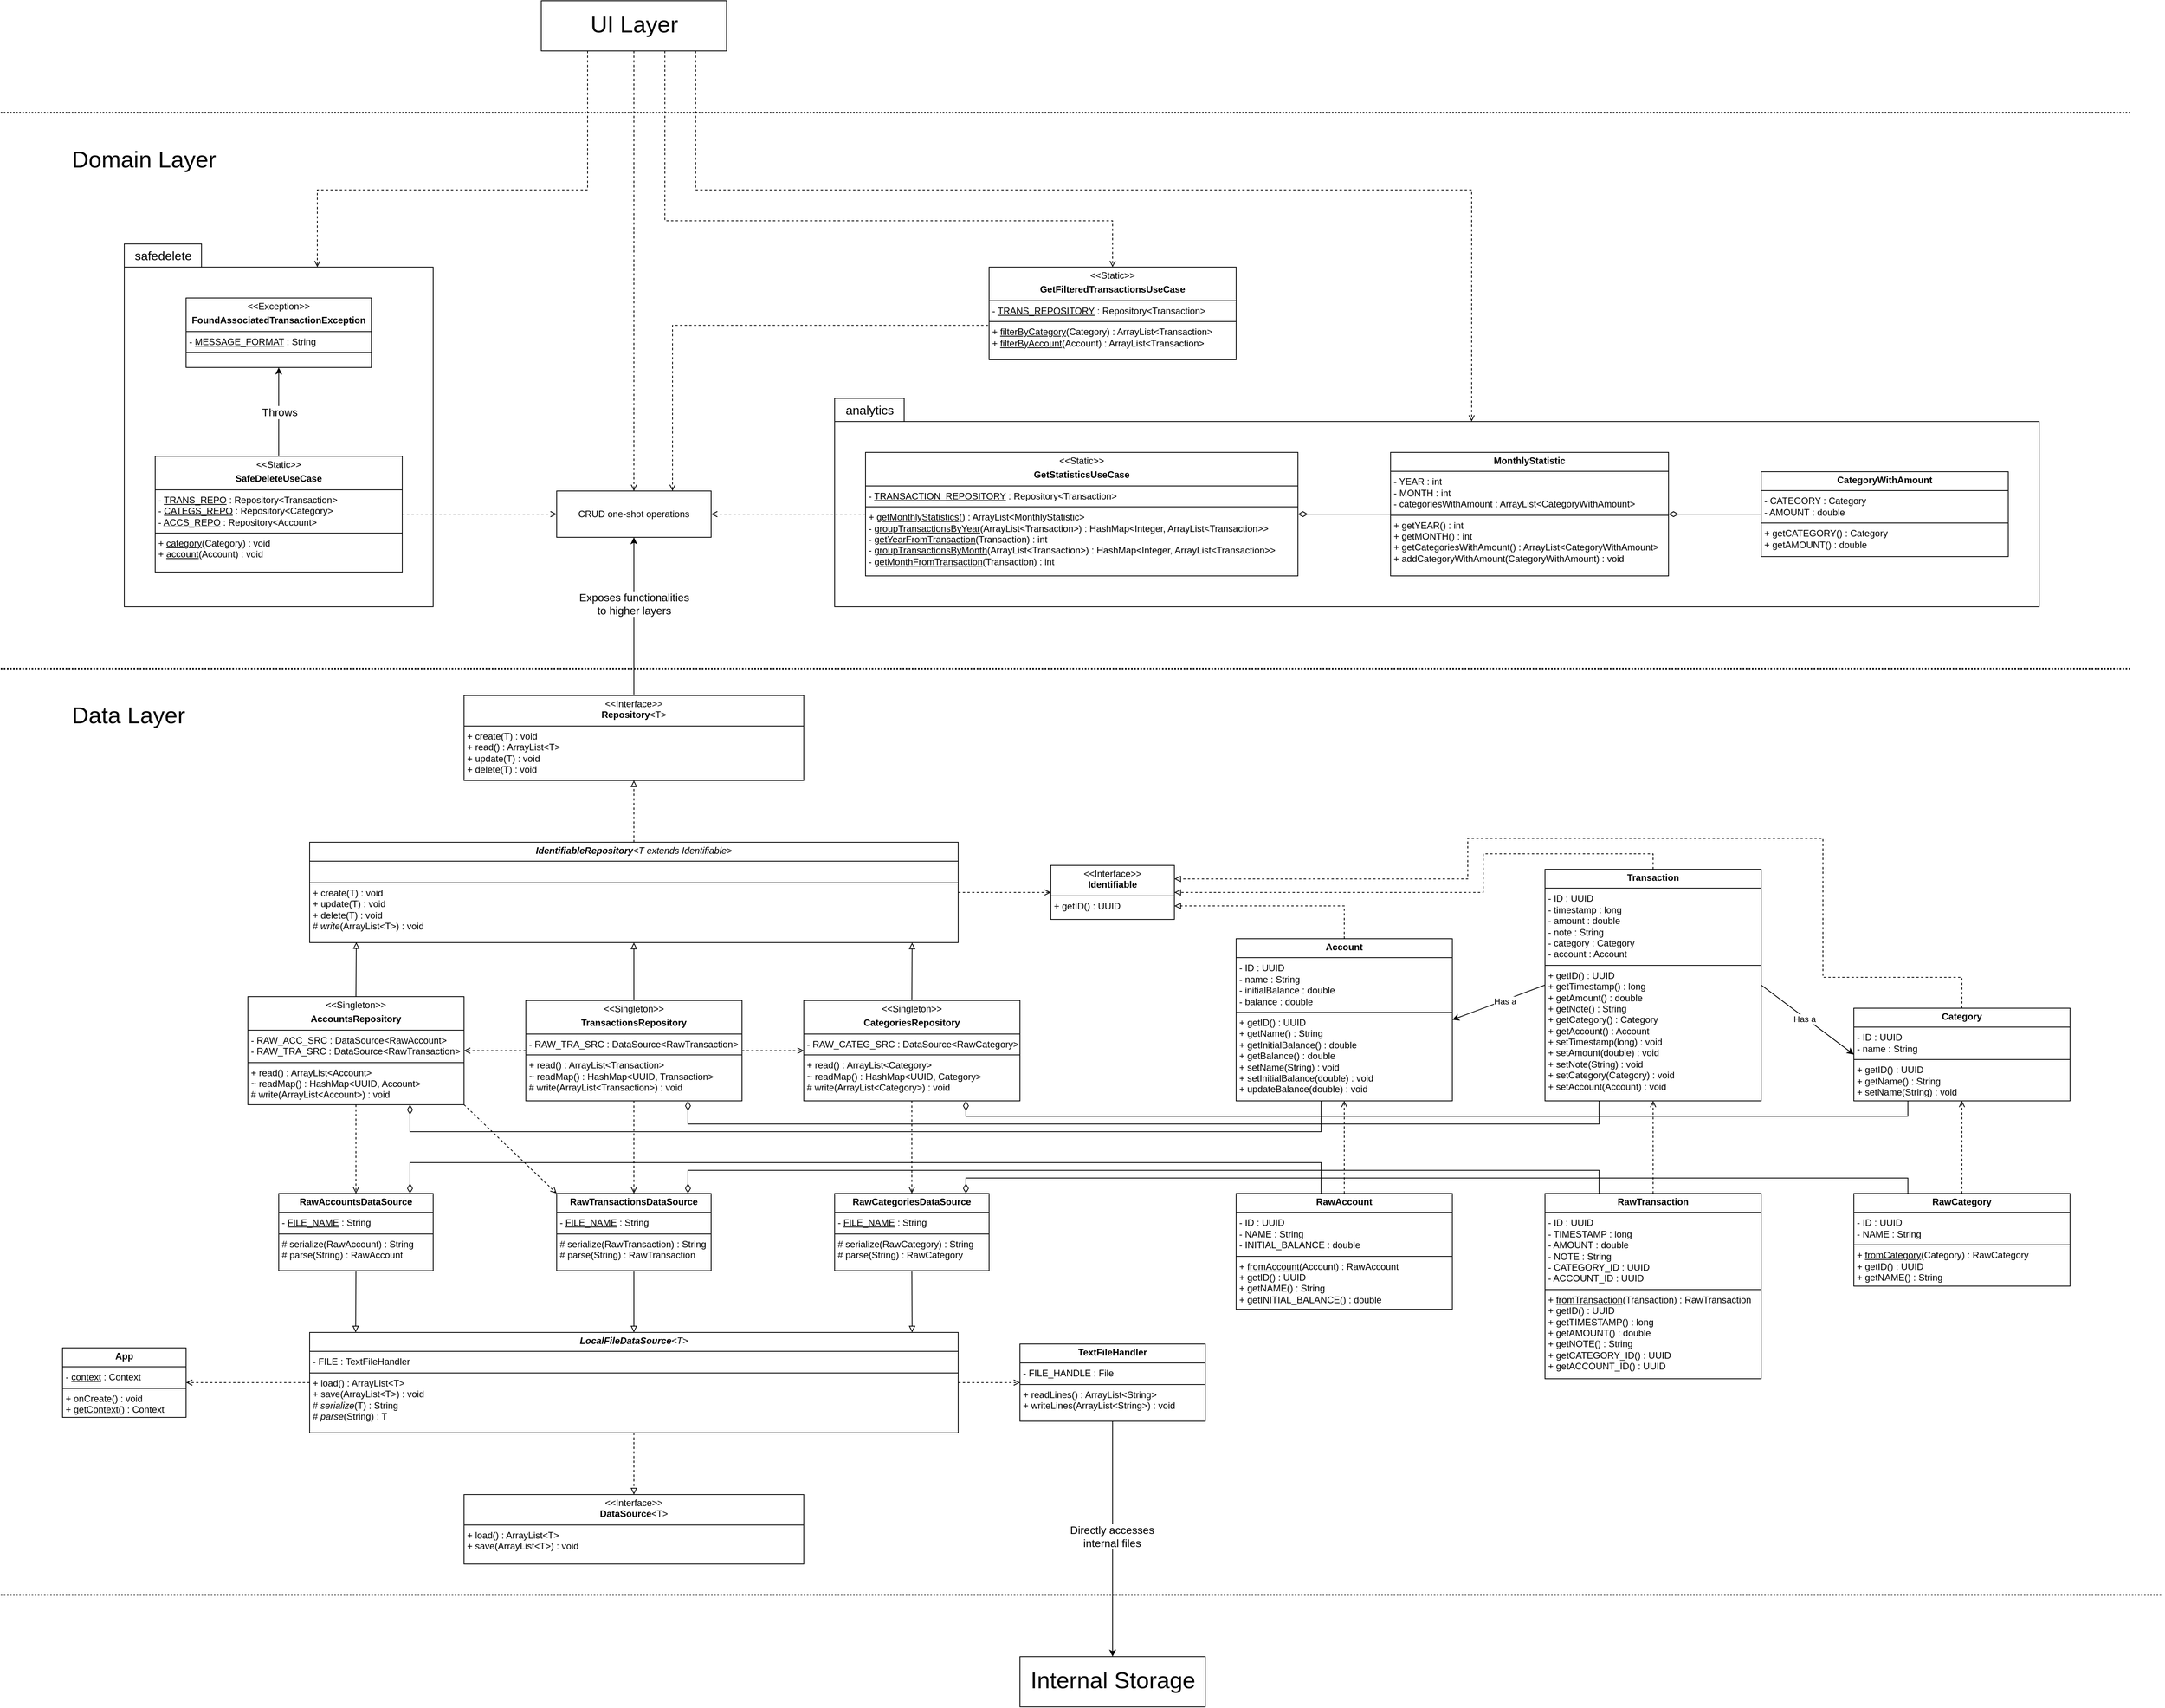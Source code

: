 <mxfile version="26.2.13" pages="2">
  <diagram name="diagram" id="6ukGMBzUbouidtLYa3Sw">
    <mxGraphModel dx="4660" dy="3936" grid="1" gridSize="10" guides="1" tooltips="1" connect="1" arrows="1" fold="1" page="1" pageScale="1" pageWidth="827" pageHeight="1169" background="none" math="0" shadow="0">
      <root>
        <mxCell id="0" />
        <mxCell id="1" parent="0" />
        <mxCell id="n3HwXdDtdERjf7QPQW8L-21" value="" style="shape=folder;fontStyle=1;spacingTop=10;tabWidth=100;tabHeight=30;tabPosition=left;html=1;whiteSpace=wrap;fillColor=none;" vertex="1" parent="1">
          <mxGeometry x="-600" y="-510" width="400" height="470" as="geometry" />
        </mxCell>
        <mxCell id="n3HwXdDtdERjf7QPQW8L-22" value="safedelete" style="text;html=1;align=center;verticalAlign=middle;resizable=0;points=[];autosize=1;strokeColor=none;fillColor=none;fontSize=16;" vertex="1" parent="1">
          <mxGeometry x="-600" y="-510" width="100" height="30" as="geometry" />
        </mxCell>
        <mxCell id="Ca-HSD1cl0IYTj0no1Oc-30" style="rounded=0;orthogonalLoop=1;jettySize=auto;html=1;endSize=6;strokeWidth=1;endArrow=block;endFill=0;dashed=1;edgeStyle=orthogonalEdgeStyle;elbow=vertical;entryX=1;entryY=0.75;entryDx=0;entryDy=0;exitX=0.5;exitY=0;exitDx=0;exitDy=0;" parent="1" source="0mk0P4tBSOYKn8ylM31y-5" target="Ca-HSD1cl0IYTj0no1Oc-8" edge="1">
          <mxGeometry relative="1" as="geometry">
            <mxPoint x="1020" y="370" as="sourcePoint" />
            <mxPoint x="840" y="320" as="targetPoint" />
          </mxGeometry>
        </mxCell>
        <mxCell id="0mk0P4tBSOYKn8ylM31y-1" style="rounded=0;orthogonalLoop=1;jettySize=auto;html=1;exitX=1;exitY=0.5;exitDx=0;exitDy=0;entryX=0;entryY=0.5;entryDx=0;entryDy=0;endSize=6;strokeWidth=1;endArrow=open;endFill=0;dashed=1;labelBackgroundColor=none;" parent="1" source="Ca-HSD1cl0IYTj0no1Oc-15" target="Ca-HSD1cl0IYTj0no1Oc-8" edge="1">
          <mxGeometry relative="1" as="geometry">
            <mxPoint x="700" y="425.0" as="sourcePoint" />
            <mxPoint x="540" y="425.0" as="targetPoint" />
          </mxGeometry>
        </mxCell>
        <mxCell id="s0Vr-8dEI3E9MCX5EE9J-1" style="edgeStyle=orthogonalEdgeStyle;rounded=0;orthogonalLoop=1;jettySize=auto;html=1;exitX=0.5;exitY=0;exitDx=0;exitDy=0;labelBackgroundColor=none;entryX=0.5;entryY=1;entryDx=0;entryDy=0;" parent="1" source="Ca-HSD1cl0IYTj0no1Oc-9" edge="1" target="cXGdldbV3vl_QSGZpmZh-5">
          <mxGeometry relative="1" as="geometry">
            <mxPoint x="-20" y="-60" as="targetPoint" />
          </mxGeometry>
        </mxCell>
        <mxCell id="s0Vr-8dEI3E9MCX5EE9J-3" value="&lt;font style=&quot;font-size: 14px;&quot;&gt;Exposes functionalities&lt;/font&gt;&lt;div&gt;&lt;font style=&quot;font-size: 14px;&quot;&gt;to higher layers&lt;/font&gt;&lt;/div&gt;" style="edgeLabel;html=1;align=center;verticalAlign=middle;resizable=0;points=[];labelBackgroundColor=default;" parent="s0Vr-8dEI3E9MCX5EE9J-1" vertex="1" connectable="0">
          <mxGeometry x="0.2" y="1" relative="1" as="geometry">
            <mxPoint x="1" y="4" as="offset" />
          </mxGeometry>
        </mxCell>
        <mxCell id="Ca-HSD1cl0IYTj0no1Oc-9" value="&lt;p style=&quot;margin:0px;margin-top:4px;text-align:center;&quot;&gt;&amp;lt;&amp;lt;Interface&amp;gt;&amp;gt;&lt;br&gt;&lt;b&gt;Repository&lt;/b&gt;&amp;lt;T&amp;gt;&lt;/p&gt;&lt;hr size=&quot;1&quot; style=&quot;border-style:solid;&quot;&gt;&lt;p style=&quot;margin:0px;margin-left:4px;&quot;&gt;+ create(T) : void&lt;br&gt;&lt;/p&gt;&lt;p style=&quot;margin:0px;margin-left:4px;&quot;&gt;+ read() : ArrayList&amp;lt;T&amp;gt;&lt;/p&gt;&lt;p style=&quot;margin:0px;margin-left:4px;&quot;&gt;+ update(T) : void&lt;/p&gt;&lt;p style=&quot;margin:0px;margin-left:4px;&quot;&gt;+ delete(T) : void&lt;/p&gt;" style="verticalAlign=top;align=left;overflow=fill;html=1;whiteSpace=wrap;labelBackgroundColor=none;" parent="1" vertex="1">
          <mxGeometry x="-160" y="75" width="440" height="110" as="geometry" />
        </mxCell>
        <mxCell id="Ca-HSD1cl0IYTj0no1Oc-15" value="&lt;p style=&quot;margin:0px;margin-top:4px;text-align:center;&quot;&gt;&lt;i&gt;&lt;b&gt;IdentifiableRepository&lt;/b&gt;&amp;lt;T extends Identifiable&amp;gt;&lt;/i&gt;&lt;/p&gt;&lt;hr size=&quot;1&quot; style=&quot;border-style:solid;&quot;&gt;&lt;p style=&quot;margin:0px;margin-left:4px;&quot;&gt;&lt;br&gt;&lt;/p&gt;&lt;hr size=&quot;1&quot; style=&quot;border-style:solid;&quot;&gt;&lt;p style=&quot;margin: 0px 0px 0px 4px;&quot;&gt;+ create(T) : void&lt;br&gt;&lt;/p&gt;&lt;p style=&quot;margin: 0px 0px 0px 4px;&quot;&gt;&lt;span style=&quot;color: light-dark(rgb(0, 0, 0), rgb(255, 255, 255));&quot;&gt;+ update(T) : void&lt;/span&gt;&lt;/p&gt;&lt;p style=&quot;margin: 0px 0px 0px 4px;&quot;&gt;+ delete(T) : void&lt;/p&gt;&lt;p style=&quot;margin: 0px 0px 0px 4px;&quot;&gt;#&amp;nbsp;&lt;i&gt;write&lt;/i&gt;(ArrayList&amp;lt;T&amp;gt;) : void&lt;/p&gt;" style="verticalAlign=top;align=left;overflow=fill;html=1;whiteSpace=wrap;labelBackgroundColor=none;" parent="1" vertex="1">
          <mxGeometry x="-360" y="265" width="840" height="130" as="geometry" />
        </mxCell>
        <mxCell id="Ca-HSD1cl0IYTj0no1Oc-22" value="&lt;p style=&quot;margin:0px;margin-top:4px;text-align:center;&quot;&gt;&amp;lt;&amp;lt;Singleton&amp;gt;&amp;gt;&lt;/p&gt;&lt;p style=&quot;margin:0px;margin-top:4px;text-align:center;&quot;&gt;&lt;b&gt;AccountsRepository&lt;/b&gt;&lt;/p&gt;&lt;hr size=&quot;1&quot; style=&quot;border-style:solid;&quot;&gt;&lt;p style=&quot;margin:0px;margin-left:4px;&quot;&gt;&lt;span style=&quot;color: light-dark(rgb(0, 0, 0), rgb(255, 255, 255));&quot;&gt;- RAW_ACC_SRC : DataSource&amp;lt;RawAccount&amp;gt;&lt;/span&gt;&lt;/p&gt;&lt;p style=&quot;margin:0px;margin-left:4px;&quot;&gt;- RAW_TRA_SRC&amp;nbsp;:&amp;nbsp;DataSource&amp;lt;RawTransaction&amp;gt;&lt;/p&gt;&lt;hr size=&quot;1&quot; style=&quot;border-style:solid;&quot;&gt;&lt;p style=&quot;margin: 0px 0px 0px 4px;&quot;&gt;&lt;span style=&quot;color: light-dark(rgb(0, 0, 0), rgb(255, 255, 255));&quot;&gt;+ read() : ArrayList&amp;lt;Account&amp;gt;&lt;/span&gt;&lt;/p&gt;&lt;p style=&quot;margin: 0px 0px 0px 4px;&quot;&gt;~ readMap() :&amp;nbsp;HashMap&amp;lt;UUID, Account&amp;gt;&lt;/p&gt;&lt;p style=&quot;margin: 0px 0px 0px 4px;&quot;&gt;# write(&lt;span style=&quot;color: light-dark(rgb(0, 0, 0), rgb(255, 255, 255));&quot;&gt;ArrayList&amp;lt;Account&amp;gt;&lt;/span&gt;&lt;span style=&quot;color: light-dark(rgb(0, 0, 0), rgb(255, 255, 255));&quot;&gt;) : void&lt;/span&gt;&lt;/p&gt;&lt;div&gt;&lt;br&gt;&lt;/div&gt;" style="verticalAlign=top;align=left;overflow=fill;html=1;whiteSpace=wrap;labelBackgroundColor=none;" parent="1" vertex="1">
          <mxGeometry x="-440" y="465" width="280" height="140" as="geometry" />
        </mxCell>
        <mxCell id="Ca-HSD1cl0IYTj0no1Oc-27" value="&lt;p style=&quot;margin:0px;margin-top:4px;text-align:center;&quot;&gt;&amp;lt;&amp;lt;Singleton&amp;gt;&amp;gt;&lt;/p&gt;&lt;p style=&quot;margin:0px;margin-top:4px;text-align:center;&quot;&gt;&lt;b&gt;CategoriesRepository&lt;/b&gt;&lt;/p&gt;&lt;hr size=&quot;1&quot; style=&quot;border-style:solid;&quot;&gt;&lt;p style=&quot;margin:0px;margin-left:4px;&quot;&gt;&lt;span style=&quot;color: light-dark(rgb(0, 0, 0), rgb(255, 255, 255));&quot;&gt;-&amp;nbsp;&lt;/span&gt;RAW_CATEG_SRC&lt;span style=&quot;color: light-dark(rgb(0, 0, 0), rgb(255, 255, 255));&quot;&gt;&amp;nbsp;: DataSource&amp;lt;RawCategory&amp;gt;&lt;/span&gt;&lt;/p&gt;&lt;hr size=&quot;1&quot; style=&quot;border-style:solid;&quot;&gt;&lt;p style=&quot;margin: 0px 0px 0px 4px;&quot;&gt;&lt;span style=&quot;color: light-dark(rgb(0, 0, 0), rgb(255, 255, 255));&quot;&gt;+ read() : ArrayList&amp;lt;Category&amp;gt;&lt;/span&gt;&lt;/p&gt;&lt;p style=&quot;margin: 0px 0px 0px 4px;&quot;&gt;~ readMap() :&amp;nbsp;HashMap&amp;lt;UUID, Category&amp;gt;&lt;/p&gt;&lt;p style=&quot;margin: 0px 0px 0px 4px;&quot;&gt;# write(&lt;span style=&quot;color: light-dark(rgb(0, 0, 0), rgb(255, 255, 255));&quot;&gt;ArrayList&amp;lt;Category&amp;gt;&lt;/span&gt;&lt;span style=&quot;color: light-dark(rgb(0, 0, 0), rgb(255, 255, 255));&quot;&gt;) : void&lt;/span&gt;&lt;/p&gt;&lt;div&gt;&lt;br&gt;&lt;/div&gt;" style="verticalAlign=top;align=left;overflow=fill;html=1;whiteSpace=wrap;labelBackgroundColor=none;" parent="1" vertex="1">
          <mxGeometry x="280" y="470" width="280" height="130" as="geometry" />
        </mxCell>
        <mxCell id="Ca-HSD1cl0IYTj0no1Oc-28" value="&lt;p style=&quot;margin:0px;margin-top:4px;text-align:center;&quot;&gt;&amp;lt;&amp;lt;Singleton&amp;gt;&amp;gt;&lt;/p&gt;&lt;p style=&quot;margin:0px;margin-top:4px;text-align:center;&quot;&gt;&lt;b&gt;TransactionsRepository&lt;/b&gt;&lt;/p&gt;&lt;hr size=&quot;1&quot; style=&quot;border-style:solid;&quot;&gt;&lt;p style=&quot;margin:0px;margin-left:4px;&quot;&gt;- RAW_TRA_SRC&amp;nbsp;:&amp;nbsp;DataSource&amp;lt;RawTransaction&amp;gt;&lt;/p&gt;&lt;hr size=&quot;1&quot; style=&quot;border-style:solid;&quot;&gt;&lt;p style=&quot;margin: 0px 0px 0px 4px;&quot;&gt;&lt;span style=&quot;color: light-dark(rgb(0, 0, 0), rgb(255, 255, 255));&quot;&gt;+ read() : ArrayList&amp;lt;Transaction&amp;gt;&lt;/span&gt;&lt;/p&gt;&lt;p style=&quot;margin: 0px 0px 0px 4px;&quot;&gt;~ readMap() :&amp;nbsp;HashMap&amp;lt;UUID, Transaction&amp;gt;&lt;/p&gt;&lt;p style=&quot;margin: 0px 0px 0px 4px;&quot;&gt;# write(&lt;span style=&quot;color: light-dark(rgb(0, 0, 0), rgb(255, 255, 255));&quot;&gt;ArrayList&amp;lt;&lt;/span&gt;Transaction&lt;span style=&quot;color: light-dark(rgb(0, 0, 0), rgb(255, 255, 255));&quot;&gt;&amp;gt;&lt;/span&gt;&lt;span style=&quot;color: light-dark(rgb(0, 0, 0), rgb(255, 255, 255));&quot;&gt;) : void&lt;/span&gt;&lt;/p&gt;&lt;div&gt;&lt;br&gt;&lt;/div&gt;" style="verticalAlign=top;align=left;overflow=fill;html=1;whiteSpace=wrap;labelBackgroundColor=none;" parent="1" vertex="1">
          <mxGeometry x="-80" y="470" width="280" height="130" as="geometry" />
        </mxCell>
        <mxCell id="Ca-HSD1cl0IYTj0no1Oc-32" style="rounded=0;orthogonalLoop=1;jettySize=auto;html=1;exitX=0.5;exitY=0;exitDx=0;exitDy=0;entryX=0.5;entryY=1;entryDx=0;entryDy=0;endSize=6;strokeWidth=1;endArrow=block;endFill=0;dashed=1;labelBackgroundColor=none;" parent="1" source="Ca-HSD1cl0IYTj0no1Oc-15" target="Ca-HSD1cl0IYTj0no1Oc-9" edge="1">
          <mxGeometry relative="1" as="geometry">
            <mxPoint x="-260" y="235.0" as="sourcePoint" />
            <mxPoint x="-420" y="235.0" as="targetPoint" />
          </mxGeometry>
        </mxCell>
        <mxCell id="Ca-HSD1cl0IYTj0no1Oc-33" style="rounded=0;orthogonalLoop=1;jettySize=auto;html=1;exitX=0.5;exitY=0;exitDx=0;exitDy=0;endSize=6;strokeWidth=1;endArrow=block;endFill=0;entryX=0.072;entryY=0.996;entryDx=0;entryDy=0;entryPerimeter=0;labelBackgroundColor=none;" parent="1" source="Ca-HSD1cl0IYTj0no1Oc-22" target="Ca-HSD1cl0IYTj0no1Oc-15" edge="1">
          <mxGeometry relative="1" as="geometry">
            <mxPoint x="-430" y="455.0" as="sourcePoint" />
            <mxPoint x="-290" y="425" as="targetPoint" />
          </mxGeometry>
        </mxCell>
        <mxCell id="Ca-HSD1cl0IYTj0no1Oc-34" style="rounded=0;orthogonalLoop=1;jettySize=auto;html=1;exitX=0.5;exitY=0;exitDx=0;exitDy=0;endSize=6;strokeWidth=1;endArrow=block;endFill=0;entryX=0.5;entryY=1;entryDx=0;entryDy=0;labelBackgroundColor=none;" parent="1" source="Ca-HSD1cl0IYTj0no1Oc-28" target="Ca-HSD1cl0IYTj0no1Oc-15" edge="1">
          <mxGeometry relative="1" as="geometry">
            <mxPoint x="-110" y="466" as="sourcePoint" />
            <mxPoint x="-110" y="395" as="targetPoint" />
          </mxGeometry>
        </mxCell>
        <mxCell id="Ca-HSD1cl0IYTj0no1Oc-35" style="rounded=0;orthogonalLoop=1;jettySize=auto;html=1;exitX=0.5;exitY=0;exitDx=0;exitDy=0;endSize=6;strokeWidth=1;endArrow=block;endFill=0;entryX=0.929;entryY=1;entryDx=0;entryDy=0;entryPerimeter=0;labelBackgroundColor=none;" parent="1" source="Ca-HSD1cl0IYTj0no1Oc-27" target="Ca-HSD1cl0IYTj0no1Oc-15" edge="1">
          <mxGeometry relative="1" as="geometry">
            <mxPoint x="250" y="485" as="sourcePoint" />
            <mxPoint x="420" y="415" as="targetPoint" />
          </mxGeometry>
        </mxCell>
        <mxCell id="Ca-HSD1cl0IYTj0no1Oc-36" style="rounded=0;orthogonalLoop=1;jettySize=auto;html=1;exitX=0;exitY=0.5;exitDx=0;exitDy=0;entryX=1;entryY=0.5;entryDx=0;entryDy=0;endSize=6;strokeWidth=1;endArrow=open;endFill=0;dashed=1;labelBackgroundColor=none;" parent="1" source="Ca-HSD1cl0IYTj0no1Oc-28" target="Ca-HSD1cl0IYTj0no1Oc-22" edge="1">
          <mxGeometry relative="1" as="geometry">
            <mxPoint x="-40" y="645.0" as="sourcePoint" />
            <mxPoint x="-200" y="645.0" as="targetPoint" />
          </mxGeometry>
        </mxCell>
        <mxCell id="Ca-HSD1cl0IYTj0no1Oc-37" style="rounded=0;orthogonalLoop=1;jettySize=auto;html=1;exitX=1;exitY=0.5;exitDx=0;exitDy=0;entryX=0;entryY=0.5;entryDx=0;entryDy=0;endSize=6;strokeWidth=1;endArrow=open;endFill=0;dashed=1;labelBackgroundColor=none;" parent="1" source="Ca-HSD1cl0IYTj0no1Oc-28" target="Ca-HSD1cl0IYTj0no1Oc-27" edge="1">
          <mxGeometry relative="1" as="geometry">
            <mxPoint x="120" y="640.0" as="sourcePoint" />
            <mxPoint x="-40" y="640.0" as="targetPoint" />
          </mxGeometry>
        </mxCell>
        <mxCell id="Ca-HSD1cl0IYTj0no1Oc-38" style="rounded=0;orthogonalLoop=1;jettySize=auto;html=1;exitX=0.5;exitY=1;exitDx=0;exitDy=0;entryX=0.5;entryY=0;entryDx=0;entryDy=0;endSize=6;strokeWidth=1;endArrow=open;endFill=0;dashed=1;labelBackgroundColor=none;" parent="1" source="Ca-HSD1cl0IYTj0no1Oc-22" target="Ca-HSD1cl0IYTj0no1Oc-2" edge="1">
          <mxGeometry relative="1" as="geometry">
            <mxPoint x="-333" y="640.0" as="sourcePoint" />
            <mxPoint x="-493" y="640.0" as="targetPoint" />
          </mxGeometry>
        </mxCell>
        <mxCell id="Ca-HSD1cl0IYTj0no1Oc-39" style="rounded=0;orthogonalLoop=1;jettySize=auto;html=1;exitX=1;exitY=1;exitDx=0;exitDy=0;entryX=0;entryY=0;entryDx=0;entryDy=0;endSize=6;strokeWidth=1;endArrow=open;endFill=0;dashed=1;labelBackgroundColor=none;" parent="1" source="Ca-HSD1cl0IYTj0no1Oc-22" target="Ca-HSD1cl0IYTj0no1Oc-19" edge="1">
          <mxGeometry relative="1" as="geometry">
            <mxPoint x="-140" y="630" as="sourcePoint" />
            <mxPoint x="-60" y="710" as="targetPoint" />
          </mxGeometry>
        </mxCell>
        <mxCell id="Ca-HSD1cl0IYTj0no1Oc-40" style="rounded=0;orthogonalLoop=1;jettySize=auto;html=1;exitX=0.5;exitY=1;exitDx=0;exitDy=0;entryX=0.5;entryY=0;entryDx=0;entryDy=0;endSize=6;strokeWidth=1;endArrow=open;endFill=0;dashed=1;labelBackgroundColor=none;" parent="1" source="Ca-HSD1cl0IYTj0no1Oc-28" target="Ca-HSD1cl0IYTj0no1Oc-19" edge="1">
          <mxGeometry relative="1" as="geometry">
            <mxPoint x="130" y="640.0" as="sourcePoint" />
            <mxPoint x="-30" y="640.0" as="targetPoint" />
          </mxGeometry>
        </mxCell>
        <mxCell id="Ca-HSD1cl0IYTj0no1Oc-41" style="rounded=0;orthogonalLoop=1;jettySize=auto;html=1;exitX=0.5;exitY=1;exitDx=0;exitDy=0;entryX=0.5;entryY=0;entryDx=0;entryDy=0;endSize=6;strokeWidth=1;endArrow=open;endFill=0;dashed=1;labelBackgroundColor=none;" parent="1" source="Ca-HSD1cl0IYTj0no1Oc-27" target="Ca-HSD1cl0IYTj0no1Oc-21" edge="1">
          <mxGeometry relative="1" as="geometry">
            <mxPoint x="70" y="615" as="sourcePoint" />
            <mxPoint x="70" y="700" as="targetPoint" />
          </mxGeometry>
        </mxCell>
        <mxCell id="Ca-HSD1cl0IYTj0no1Oc-64" value="Data Layer" style="text;html=1;align=center;verticalAlign=middle;resizable=0;points=[];autosize=1;strokeColor=none;fillColor=none;fontSize=30;labelBackgroundColor=none;" parent="1" vertex="1">
          <mxGeometry x="-680" y="75" width="170" height="50" as="geometry" />
        </mxCell>
        <mxCell id="Ca-HSD1cl0IYTj0no1Oc-8" value="&lt;p style=&quot;margin:0px;margin-top:4px;text-align:center;&quot;&gt;&amp;lt;&amp;lt;Interface&amp;gt;&amp;gt;&lt;br&gt;&lt;b&gt;Identifiable&lt;/b&gt;&lt;/p&gt;&lt;hr size=&quot;1&quot; style=&quot;border-style:solid;&quot;&gt;&lt;p style=&quot;margin:0px;margin-left:4px;&quot;&gt;+ getID() : UUID&lt;br&gt;&lt;/p&gt;" style="verticalAlign=top;align=left;overflow=fill;html=1;whiteSpace=wrap;labelBackgroundColor=none;" parent="1" vertex="1">
          <mxGeometry x="600" y="295" width="160" height="70" as="geometry" />
        </mxCell>
        <mxCell id="0mk0P4tBSOYKn8ylM31y-3" value="" style="endArrow=none;html=1;strokeWidth=2;rounded=0;dashed=1;dashPattern=1 1;" parent="1" edge="1">
          <mxGeometry width="50" height="50" relative="1" as="geometry">
            <mxPoint x="-760" y="40" as="sourcePoint" />
            <mxPoint x="2000" y="40" as="targetPoint" />
          </mxGeometry>
        </mxCell>
        <mxCell id="Ca-HSD1cl0IYTj0no1Oc-71" value="" style="group;labelBackgroundColor=none;" parent="1" vertex="1" connectable="0">
          <mxGeometry x="560" y="1320" width="240" height="65" as="geometry" />
        </mxCell>
        <mxCell id="Ca-HSD1cl0IYTj0no1Oc-65" value="" style="rounded=0;whiteSpace=wrap;html=1;labelBackgroundColor=none;" parent="Ca-HSD1cl0IYTj0no1Oc-71" vertex="1">
          <mxGeometry width="240" height="65" as="geometry" />
        </mxCell>
        <mxCell id="Ca-HSD1cl0IYTj0no1Oc-66" value="Internal Storage" style="text;html=1;align=center;verticalAlign=middle;resizable=0;points=[];autosize=1;strokeColor=none;fillColor=none;fontSize=30;labelBackgroundColor=none;" parent="Ca-HSD1cl0IYTj0no1Oc-71" vertex="1">
          <mxGeometry y="5.417" width="240" height="50" as="geometry" />
        </mxCell>
        <mxCell id="Ca-HSD1cl0IYTj0no1Oc-2" value="&lt;p style=&quot;margin:0px;margin-top:4px;text-align:center;&quot;&gt;&lt;b&gt;RawAccountsDataSource&lt;/b&gt;&lt;/p&gt;&lt;hr size=&quot;1&quot; style=&quot;border-style:solid;&quot;&gt;&lt;p style=&quot;margin:0px;margin-left:4px;&quot;&gt;- &lt;u&gt;FILE_NAME&lt;/u&gt;&amp;nbsp;: String&lt;/p&gt;&lt;hr size=&quot;1&quot; style=&quot;border-style:solid;&quot;&gt;&lt;p style=&quot;margin: 0px 0px 0px 4px;&quot;&gt;#&lt;span style=&quot;color: light-dark(rgb(0, 0, 0), rgb(255, 255, 255));&quot;&gt;&amp;nbsp;&lt;/span&gt;&lt;span style=&quot;color: light-dark(rgb(0, 0, 0), rgb(255, 255, 255));&quot;&gt;serialize(RawAccount) : String&lt;/span&gt;&lt;/p&gt;&lt;p style=&quot;margin: 0px 0px 0px 4px;&quot;&gt;&lt;span style=&quot;color: light-dark(rgb(0, 0, 0), rgb(255, 255, 255));&quot;&gt;#&amp;nbsp;parse(String) :&amp;nbsp;&lt;/span&gt;&lt;span style=&quot;color: light-dark(rgb(0, 0, 0), rgb(255, 255, 255));&quot;&gt;RawAccount&lt;/span&gt;&lt;/p&gt;" style="verticalAlign=top;align=left;overflow=fill;html=1;whiteSpace=wrap;labelBackgroundColor=none;" parent="1" vertex="1">
          <mxGeometry x="-400" y="720" width="200" height="100" as="geometry" />
        </mxCell>
        <mxCell id="Ca-HSD1cl0IYTj0no1Oc-72" style="edgeStyle=orthogonalEdgeStyle;rounded=0;orthogonalLoop=1;jettySize=auto;html=1;exitX=0.5;exitY=1;exitDx=0;exitDy=0;entryX=0.5;entryY=0;entryDx=0;entryDy=0;labelBackgroundColor=none;" parent="1" source="Ca-HSD1cl0IYTj0no1Oc-7" target="Ca-HSD1cl0IYTj0no1Oc-65" edge="1">
          <mxGeometry relative="1" as="geometry">
            <mxPoint x="680" y="1350" as="targetPoint" />
          </mxGeometry>
        </mxCell>
        <mxCell id="Ca-HSD1cl0IYTj0no1Oc-76" value="&lt;font style=&quot;font-size: 14px;&quot;&gt;Directly accesses&lt;/font&gt;&lt;div&gt;&lt;font style=&quot;font-size: 14px;&quot;&gt;internal files&lt;/font&gt;&lt;/div&gt;" style="edgeLabel;html=1;align=center;verticalAlign=middle;resizable=0;points=[];labelBackgroundColor=default;" parent="Ca-HSD1cl0IYTj0no1Oc-72" vertex="1" connectable="0">
          <mxGeometry x="-0.025" y="-1" relative="1" as="geometry">
            <mxPoint as="offset" />
          </mxGeometry>
        </mxCell>
        <mxCell id="Ca-HSD1cl0IYTj0no1Oc-6" value="&lt;p style=&quot;margin:0px;margin-top:4px;text-align:center;&quot;&gt;&lt;b style=&quot;color: light-dark(rgb(0, 0, 0), rgb(255, 255, 255));&quot;&gt;&lt;i&gt;LocalFileDataSource&lt;/i&gt;&lt;/b&gt;&lt;span style=&quot;color: light-dark(rgb(0, 0, 0), rgb(255, 255, 255));&quot;&gt;&lt;i&gt;&amp;lt;T&amp;gt;&lt;/i&gt;&lt;/span&gt;&lt;/p&gt;&lt;hr size=&quot;1&quot; style=&quot;border-style:solid;&quot;&gt;&lt;p style=&quot;margin:0px;margin-left:4px;&quot;&gt;- FILE :&amp;nbsp;&lt;span style=&quot;color: light-dark(rgb(0, 0, 0), rgb(255, 255, 255));&quot;&gt;TextFileHandler&lt;/span&gt;&lt;/p&gt;&lt;hr size=&quot;1&quot; style=&quot;border-style:solid;&quot;&gt;&lt;p style=&quot;margin:0px;margin-left:4px;&quot;&gt;+ load() : ArrayList&amp;lt;T&amp;gt;&lt;br&gt;+ save(ArrayList&amp;lt;T&amp;gt;) : void&lt;/p&gt;&lt;p style=&quot;margin:0px;margin-left:4px;&quot;&gt;#&lt;span style=&quot;color: light-dark(rgb(0, 0, 0), rgb(255, 255, 255));&quot;&gt;&amp;nbsp;&lt;/span&gt;&lt;span style=&quot;color: light-dark(rgb(0, 0, 0), rgb(255, 255, 255));&quot;&gt;&lt;i&gt;serialize&lt;/i&gt;(T) : String&lt;/span&gt;&lt;/p&gt;&lt;p style=&quot;margin:0px;margin-left:4px;&quot;&gt;&lt;span style=&quot;color: light-dark(rgb(0, 0, 0), rgb(255, 255, 255));&quot;&gt;# &lt;i&gt;parse&lt;/i&gt;(String) : T&lt;/span&gt;&lt;/p&gt;" style="verticalAlign=top;align=left;overflow=fill;html=1;whiteSpace=wrap;labelBackgroundColor=none;" parent="1" vertex="1">
          <mxGeometry x="-360" y="900" width="840" height="130" as="geometry" />
        </mxCell>
        <mxCell id="Ca-HSD1cl0IYTj0no1Oc-7" value="&lt;p style=&quot;margin:0px;margin-top:4px;text-align:center;&quot;&gt;&lt;b&gt;TextFileHandler&lt;/b&gt;&lt;/p&gt;&lt;hr size=&quot;1&quot; style=&quot;border-style:solid;&quot;&gt;&lt;p style=&quot;margin:0px;margin-left:4px;&quot;&gt;- FILE_HANDLE : File&lt;/p&gt;&lt;hr size=&quot;1&quot; style=&quot;border-style:solid;&quot;&gt;&lt;p style=&quot;margin:0px;margin-left:4px;&quot;&gt;+ readLines() : ArrayList&amp;lt;String&amp;gt;&lt;/p&gt;&lt;p style=&quot;margin:0px;margin-left:4px;&quot;&gt;+ writeLines(&lt;span style=&quot;color: light-dark(rgb(0, 0, 0), rgb(255, 255, 255));&quot;&gt;ArrayList&amp;lt;String&amp;gt;&lt;/span&gt;&lt;span style=&quot;color: light-dark(rgb(0, 0, 0), rgb(255, 255, 255));&quot;&gt;) : void&lt;/span&gt;&lt;/p&gt;" style="verticalAlign=top;align=left;overflow=fill;html=1;whiteSpace=wrap;labelBackgroundColor=none;" parent="1" vertex="1">
          <mxGeometry x="560" y="915" width="240" height="100" as="geometry" />
        </mxCell>
        <mxCell id="Ca-HSD1cl0IYTj0no1Oc-11" value="&lt;p style=&quot;margin:0px;margin-top:4px;text-align:center;&quot;&gt;&amp;lt;&amp;lt;Interface&amp;gt;&amp;gt;&lt;br&gt;&lt;b&gt;DataSource&lt;/b&gt;&amp;lt;T&amp;gt;&lt;/p&gt;&lt;hr size=&quot;1&quot; style=&quot;border-style:solid;&quot;&gt;&lt;p style=&quot;margin:0px;margin-left:4px;&quot;&gt;&lt;span style=&quot;color: light-dark(rgb(0, 0, 0), rgb(255, 255, 255));&quot;&gt;+ load() : ArrayList&amp;lt;T&amp;gt;&lt;/span&gt;&lt;/p&gt;&lt;p style=&quot;margin:0px;margin-left:4px;&quot;&gt;+ save(&lt;span style=&quot;color: light-dark(rgb(0, 0, 0), rgb(255, 255, 255));&quot;&gt;ArrayList&amp;lt;T&amp;gt;&lt;/span&gt;&lt;span style=&quot;color: light-dark(rgb(0, 0, 0), rgb(255, 255, 255));&quot;&gt;) : void&lt;/span&gt;&lt;/p&gt;&lt;p style=&quot;margin:0px;margin-left:4px;&quot;&gt;&lt;br&gt;&lt;/p&gt;" style="verticalAlign=top;align=left;overflow=fill;html=1;whiteSpace=wrap;labelBackgroundColor=none;" parent="1" vertex="1">
          <mxGeometry x="-160" y="1110" width="440" height="90" as="geometry" />
        </mxCell>
        <mxCell id="Ca-HSD1cl0IYTj0no1Oc-19" value="&lt;p style=&quot;margin:0px;margin-top:4px;text-align:center;&quot;&gt;&lt;b&gt;RawTransactionsDataSource&lt;/b&gt;&lt;/p&gt;&lt;hr size=&quot;1&quot; style=&quot;border-style:solid;&quot;&gt;&lt;p style=&quot;margin:0px;margin-left:4px;&quot;&gt;- &lt;u&gt;FILE_NAME&lt;/u&gt;&amp;nbsp;: String&lt;/p&gt;&lt;hr size=&quot;1&quot; style=&quot;border-style:solid;&quot;&gt;&lt;p style=&quot;margin: 0px 0px 0px 4px;&quot;&gt;#&lt;span style=&quot;color: light-dark(rgb(0, 0, 0), rgb(255, 255, 255));&quot;&gt;&amp;nbsp;&lt;/span&gt;&lt;span style=&quot;color: light-dark(rgb(0, 0, 0), rgb(255, 255, 255));&quot;&gt;serialize(RawTransaction) : String&lt;/span&gt;&lt;/p&gt;&lt;p style=&quot;margin: 0px 0px 0px 4px;&quot;&gt;&lt;span style=&quot;color: light-dark(rgb(0, 0, 0), rgb(255, 255, 255));&quot;&gt;#&amp;nbsp;parse(String) :&amp;nbsp;&lt;/span&gt;&lt;span style=&quot;color: light-dark(rgb(0, 0, 0), rgb(255, 255, 255));&quot;&gt;RawTransaction&lt;/span&gt;&lt;/p&gt;" style="verticalAlign=top;align=left;overflow=fill;html=1;whiteSpace=wrap;labelBackgroundColor=none;" parent="1" vertex="1">
          <mxGeometry x="-40" y="720" width="200" height="100" as="geometry" />
        </mxCell>
        <mxCell id="Ca-HSD1cl0IYTj0no1Oc-21" value="&lt;p style=&quot;margin:0px;margin-top:4px;text-align:center;&quot;&gt;&lt;b&gt;RawCategoriesDataSource&lt;/b&gt;&lt;/p&gt;&lt;hr size=&quot;1&quot; style=&quot;border-style:solid;&quot;&gt;&lt;p style=&quot;margin:0px;margin-left:4px;&quot;&gt;- &lt;u&gt;FILE_NAME&lt;/u&gt;&amp;nbsp;: String&lt;/p&gt;&lt;hr size=&quot;1&quot; style=&quot;border-style:solid;&quot;&gt;&lt;p style=&quot;margin: 0px 0px 0px 4px;&quot;&gt;#&lt;span style=&quot;color: light-dark(rgb(0, 0, 0), rgb(255, 255, 255));&quot;&gt;&amp;nbsp;&lt;/span&gt;&lt;span style=&quot;color: light-dark(rgb(0, 0, 0), rgb(255, 255, 255));&quot;&gt;serialize(RawCategory) : String&lt;/span&gt;&lt;/p&gt;&lt;p style=&quot;margin: 0px 0px 0px 4px;&quot;&gt;&lt;span style=&quot;color: light-dark(rgb(0, 0, 0), rgb(255, 255, 255));&quot;&gt;#&amp;nbsp;parse(String) :&amp;nbsp;&lt;/span&gt;&lt;span style=&quot;color: light-dark(rgb(0, 0, 0), rgb(255, 255, 255));&quot;&gt;RawCategory&lt;/span&gt;&lt;/p&gt;" style="verticalAlign=top;align=left;overflow=fill;html=1;whiteSpace=wrap;labelBackgroundColor=none;" parent="1" vertex="1">
          <mxGeometry x="320" y="720" width="200" height="100" as="geometry" />
        </mxCell>
        <mxCell id="Ca-HSD1cl0IYTj0no1Oc-26" value="&lt;p style=&quot;margin:0px;margin-top:4px;text-align:center;&quot;&gt;&lt;b&gt;App&lt;/b&gt;&lt;/p&gt;&lt;hr size=&quot;1&quot; style=&quot;border-style:solid;&quot;&gt;&lt;p style=&quot;margin:0px;margin-left:4px;&quot;&gt;- &lt;u&gt;context&lt;/u&gt;&amp;nbsp;: Context&lt;/p&gt;&lt;hr size=&quot;1&quot; style=&quot;border-style:solid;&quot;&gt;&lt;p style=&quot;margin:0px;margin-left:4px;&quot;&gt;+ onCreate() : void&lt;/p&gt;&lt;p style=&quot;margin:0px;margin-left:4px;&quot;&gt;+ &lt;u&gt;getContext&lt;/u&gt;() : Context&lt;/p&gt;" style="verticalAlign=top;align=left;overflow=fill;html=1;whiteSpace=wrap;labelBackgroundColor=none;" parent="1" vertex="1">
          <mxGeometry x="-680" y="920" width="160" height="90" as="geometry" />
        </mxCell>
        <mxCell id="Ca-HSD1cl0IYTj0no1Oc-42" style="rounded=0;orthogonalLoop=1;jettySize=auto;html=1;exitX=0.5;exitY=1;exitDx=0;exitDy=0;entryX=0.5;entryY=0;entryDx=0;entryDy=0;endSize=6;strokeWidth=1;endArrow=block;endFill=0;labelBackgroundColor=none;" parent="1" source="Ca-HSD1cl0IYTj0no1Oc-19" target="Ca-HSD1cl0IYTj0no1Oc-6" edge="1">
          <mxGeometry relative="1" as="geometry">
            <mxPoint y="870.0" as="sourcePoint" />
            <mxPoint x="-160" y="870.0" as="targetPoint" />
          </mxGeometry>
        </mxCell>
        <mxCell id="Ca-HSD1cl0IYTj0no1Oc-43" style="rounded=0;orthogonalLoop=1;jettySize=auto;html=1;exitX=0.5;exitY=1;exitDx=0;exitDy=0;entryX=0.5;entryY=0;entryDx=0;entryDy=0;endSize=6;strokeWidth=1;endArrow=block;endFill=0;dashed=1;labelBackgroundColor=none;" parent="1" source="Ca-HSD1cl0IYTj0no1Oc-6" target="Ca-HSD1cl0IYTj0no1Oc-11" edge="1">
          <mxGeometry relative="1" as="geometry">
            <mxPoint x="-333" y="930.0" as="sourcePoint" />
            <mxPoint x="-493" y="930.0" as="targetPoint" />
          </mxGeometry>
        </mxCell>
        <mxCell id="Ca-HSD1cl0IYTj0no1Oc-44" style="rounded=0;orthogonalLoop=1;jettySize=auto;html=1;exitX=0.5;exitY=1;exitDx=0;exitDy=0;endSize=6;strokeWidth=1;endArrow=block;endFill=0;entryX=0.929;entryY=0;entryDx=0;entryDy=0;entryPerimeter=0;labelBackgroundColor=none;" parent="1" source="Ca-HSD1cl0IYTj0no1Oc-21" target="Ca-HSD1cl0IYTj0no1Oc-6" edge="1">
          <mxGeometry relative="1" as="geometry">
            <mxPoint x="70" y="830" as="sourcePoint" />
            <mxPoint x="400" y="870" as="targetPoint" />
          </mxGeometry>
        </mxCell>
        <mxCell id="Ca-HSD1cl0IYTj0no1Oc-45" style="rounded=0;orthogonalLoop=1;jettySize=auto;html=1;exitX=0.5;exitY=1;exitDx=0;exitDy=0;endSize=6;strokeWidth=1;endArrow=block;endFill=0;entryX=0.071;entryY=0;entryDx=0;entryDy=0;entryPerimeter=0;labelBackgroundColor=none;" parent="1" source="Ca-HSD1cl0IYTj0no1Oc-2" target="Ca-HSD1cl0IYTj0no1Oc-6" edge="1">
          <mxGeometry relative="1" as="geometry">
            <mxPoint x="-310" y="820" as="sourcePoint" />
            <mxPoint x="-310" y="900" as="targetPoint" />
          </mxGeometry>
        </mxCell>
        <mxCell id="Ca-HSD1cl0IYTj0no1Oc-46" style="rounded=0;orthogonalLoop=1;jettySize=auto;html=1;entryX=0;entryY=0.5;entryDx=0;entryDy=0;endSize=6;strokeWidth=1;endArrow=open;endFill=0;dashed=1;exitX=1;exitY=0.5;exitDx=0;exitDy=0;labelBackgroundColor=none;" parent="1" source="Ca-HSD1cl0IYTj0no1Oc-6" target="Ca-HSD1cl0IYTj0no1Oc-7" edge="1">
          <mxGeometry relative="1" as="geometry">
            <mxPoint x="480" y="1279" as="sourcePoint" />
            <mxPoint x="560" y="1120" as="targetPoint" />
          </mxGeometry>
        </mxCell>
        <mxCell id="Ca-HSD1cl0IYTj0no1Oc-52" style="rounded=0;orthogonalLoop=1;jettySize=auto;html=1;exitX=0;exitY=0.5;exitDx=0;exitDy=0;entryX=1;entryY=0.5;entryDx=0;entryDy=0;endSize=6;strokeWidth=1;endArrow=open;endFill=0;dashed=1;labelBackgroundColor=none;" parent="1" source="Ca-HSD1cl0IYTj0no1Oc-6" target="Ca-HSD1cl0IYTj0no1Oc-26" edge="1">
          <mxGeometry relative="1" as="geometry">
            <mxPoint x="-360" y="1060" as="sourcePoint" />
            <mxPoint x="-520" y="1060" as="targetPoint" />
          </mxGeometry>
        </mxCell>
        <mxCell id="0mk0P4tBSOYKn8ylM31y-11" value="" style="endArrow=none;dashed=1;html=1;dashPattern=1 1;strokeWidth=2;rounded=0;" parent="1" edge="1">
          <mxGeometry width="50" height="50" relative="1" as="geometry">
            <mxPoint x="-760" y="1240" as="sourcePoint" />
            <mxPoint x="2040" y="1240" as="targetPoint" />
          </mxGeometry>
        </mxCell>
        <mxCell id="0mk0P4tBSOYKn8ylM31y-13" style="rounded=0;orthogonalLoop=1;jettySize=auto;html=1;endSize=10;strokeWidth=1;endArrow=diamondThin;endFill=0;edgeStyle=orthogonalEdgeStyle;exitX=0.25;exitY=0;exitDx=0;exitDy=0;entryX=0.85;entryY=0;entryDx=0;entryDy=0;entryPerimeter=0;" parent="1" source="0mk0P4tBSOYKn8ylM31y-9" target="Ca-HSD1cl0IYTj0no1Oc-21" edge="1">
          <mxGeometry relative="1" as="geometry">
            <mxPoint x="1250" y="700" as="sourcePoint" />
            <mxPoint x="490" y="710" as="targetPoint" />
            <Array as="points">
              <mxPoint x="1710" y="700" />
              <mxPoint x="490" y="700" />
            </Array>
          </mxGeometry>
        </mxCell>
        <mxCell id="0mk0P4tBSOYKn8ylM31y-17" style="rounded=0;orthogonalLoop=1;jettySize=auto;html=1;endSize=10;strokeWidth=1;endArrow=diamondThin;endFill=0;edgeStyle=orthogonalEdgeStyle;exitX=0.25;exitY=0;exitDx=0;exitDy=0;entryX=0.85;entryY=0;entryDx=0;entryDy=0;entryPerimeter=0;" parent="1" source="0mk0P4tBSOYKn8ylM31y-10" target="Ca-HSD1cl0IYTj0no1Oc-19" edge="1">
          <mxGeometry relative="1" as="geometry">
            <mxPoint x="1430" y="710" as="sourcePoint" />
            <mxPoint x="130" y="710" as="targetPoint" />
            <Array as="points">
              <mxPoint x="1310" y="690" />
              <mxPoint x="130" y="690" />
            </Array>
          </mxGeometry>
        </mxCell>
        <mxCell id="0mk0P4tBSOYKn8ylM31y-18" style="rounded=0;orthogonalLoop=1;jettySize=auto;html=1;endSize=10;strokeWidth=1;endArrow=diamondThin;endFill=0;edgeStyle=orthogonalEdgeStyle;exitX=0.25;exitY=0;exitDx=0;exitDy=0;entryX=0.85;entryY=0;entryDx=0;entryDy=0;entryPerimeter=0;" parent="1" source="0mk0P4tBSOYKn8ylM31y-8" target="Ca-HSD1cl0IYTj0no1Oc-2" edge="1">
          <mxGeometry relative="1" as="geometry">
            <mxPoint x="1030" y="710" as="sourcePoint" />
            <mxPoint x="-230" y="710" as="targetPoint" />
            <Array as="points">
              <mxPoint x="950" y="680" />
              <mxPoint x="-230" y="680" />
            </Array>
          </mxGeometry>
        </mxCell>
        <mxCell id="0mk0P4tBSOYKn8ylM31y-19" style="rounded=0;orthogonalLoop=1;jettySize=auto;html=1;exitX=0.25;exitY=1;exitDx=0;exitDy=0;endSize=10;strokeWidth=1;endArrow=diamondThin;endFill=0;edgeStyle=orthogonalEdgeStyle;entryX=0.75;entryY=1;entryDx=0;entryDy=0;" parent="1" source="0mk0P4tBSOYKn8ylM31y-6" target="Ca-HSD1cl0IYTj0no1Oc-27" edge="1">
          <mxGeometry relative="1" as="geometry">
            <mxPoint x="1790" y="640.0" as="sourcePoint" />
            <mxPoint x="1630" y="640" as="targetPoint" />
            <Array as="points">
              <mxPoint x="1710" y="620" />
              <mxPoint x="490" y="620" />
            </Array>
          </mxGeometry>
        </mxCell>
        <mxCell id="0mk0P4tBSOYKn8ylM31y-20" style="rounded=0;orthogonalLoop=1;jettySize=auto;html=1;endSize=10;strokeWidth=1;endArrow=diamondThin;endFill=0;edgeStyle=orthogonalEdgeStyle;entryX=0.75;entryY=1;entryDx=0;entryDy=0;exitX=0.25;exitY=1;exitDx=0;exitDy=0;" parent="1" source="0mk0P4tBSOYKn8ylM31y-7" target="Ca-HSD1cl0IYTj0no1Oc-28" edge="1">
          <mxGeometry relative="1" as="geometry">
            <mxPoint x="1320" y="650" as="sourcePoint" />
            <mxPoint x="90" y="630" as="targetPoint" />
            <Array as="points">
              <mxPoint x="1310" y="630" />
              <mxPoint x="130" y="630" />
            </Array>
          </mxGeometry>
        </mxCell>
        <mxCell id="0mk0P4tBSOYKn8ylM31y-21" style="rounded=0;orthogonalLoop=1;jettySize=auto;html=1;exitX=0.25;exitY=1;exitDx=0;exitDy=0;endSize=10;strokeWidth=1;endArrow=diamondThin;endFill=0;edgeStyle=orthogonalEdgeStyle;entryX=0.75;entryY=1;entryDx=0;entryDy=0;" parent="1" source="0mk0P4tBSOYKn8ylM31y-5" target="Ca-HSD1cl0IYTj0no1Oc-22" edge="1">
          <mxGeometry relative="1" as="geometry">
            <mxPoint x="990" y="610" as="sourcePoint" />
            <mxPoint x="-270" y="620" as="targetPoint" />
            <Array as="points">
              <mxPoint x="950" y="640" />
              <mxPoint x="-230" y="640" />
            </Array>
          </mxGeometry>
        </mxCell>
        <mxCell id="0mk0P4tBSOYKn8ylM31y-5" value="&lt;p style=&quot;margin:0px;margin-top:4px;text-align:center;&quot;&gt;&lt;b&gt;Account&lt;/b&gt;&lt;/p&gt;&lt;hr size=&quot;1&quot; style=&quot;border-style:solid;&quot;&gt;&lt;p style=&quot;margin:0px;margin-left:4px;&quot;&gt;- ID : UUID&lt;/p&gt;&lt;p style=&quot;margin:0px;margin-left:4px;&quot;&gt;- name : String&lt;/p&gt;&lt;p style=&quot;margin:0px;margin-left:4px;&quot;&gt;- initialBalance : double&lt;/p&gt;&lt;p style=&quot;margin:0px;margin-left:4px;&quot;&gt;- balance : double&lt;/p&gt;&lt;hr size=&quot;1&quot; style=&quot;border-style:solid;&quot;&gt;&lt;p style=&quot;margin:0px;margin-left:4px;&quot;&gt;+ getID() : UUID&lt;/p&gt;&lt;p style=&quot;margin:0px;margin-left:4px;&quot;&gt;+ getName() : String&lt;/p&gt;&lt;p style=&quot;margin:0px;margin-left:4px;&quot;&gt;+ getInitialBalance() : double&lt;/p&gt;&lt;p style=&quot;margin:0px;margin-left:4px;&quot;&gt;+ getBalance() : double&lt;/p&gt;&lt;p style=&quot;margin:0px;margin-left:4px;&quot;&gt;+ setName(String) : void&lt;/p&gt;&lt;p style=&quot;margin:0px;margin-left:4px;&quot;&gt;+ setInitialBalance(double) : void&lt;/p&gt;&lt;p style=&quot;margin:0px;margin-left:4px;&quot;&gt;+ updateBalance(double) : void&lt;/p&gt;&lt;div&gt;&lt;br&gt;&lt;/div&gt;" style="verticalAlign=top;align=left;overflow=fill;html=1;whiteSpace=wrap;" parent="1" vertex="1">
          <mxGeometry x="840" y="390" width="280" height="210" as="geometry" />
        </mxCell>
        <mxCell id="0mk0P4tBSOYKn8ylM31y-6" value="&lt;p style=&quot;margin:0px;margin-top:4px;text-align:center;&quot;&gt;&lt;b&gt;Category&lt;/b&gt;&lt;/p&gt;&lt;hr size=&quot;1&quot; style=&quot;border-style:solid;&quot;&gt;&lt;p style=&quot;margin:0px;margin-left:4px;&quot;&gt;- ID : UUID&lt;/p&gt;&lt;p style=&quot;margin:0px;margin-left:4px;&quot;&gt;- name : String&lt;/p&gt;&lt;hr size=&quot;1&quot; style=&quot;border-style:solid;&quot;&gt;&lt;p style=&quot;margin:0px;margin-left:4px;&quot;&gt;+ getID() : UUID&lt;/p&gt;&lt;p style=&quot;margin:0px;margin-left:4px;&quot;&gt;+ getName() : String&lt;/p&gt;&lt;p style=&quot;margin:0px;margin-left:4px;&quot;&gt;+ setName(String) : void&lt;/p&gt;&lt;div&gt;&lt;br&gt;&lt;/div&gt;" style="verticalAlign=top;align=left;overflow=fill;html=1;whiteSpace=wrap;" parent="1" vertex="1">
          <mxGeometry x="1640" y="480" width="280" height="120" as="geometry" />
        </mxCell>
        <mxCell id="0mk0P4tBSOYKn8ylM31y-26" style="rounded=0;orthogonalLoop=1;jettySize=auto;html=1;exitX=0;exitY=0.5;exitDx=0;exitDy=0;entryX=1;entryY=0.5;entryDx=0;entryDy=0;" parent="1" source="0mk0P4tBSOYKn8ylM31y-7" target="0mk0P4tBSOYKn8ylM31y-5" edge="1">
          <mxGeometry relative="1" as="geometry" />
        </mxCell>
        <mxCell id="0mk0P4tBSOYKn8ylM31y-29" value="Has a" style="edgeLabel;html=1;align=center;verticalAlign=middle;resizable=0;points=[];" parent="0mk0P4tBSOYKn8ylM31y-26" vertex="1" connectable="0">
          <mxGeometry x="-0.119" y="1" relative="1" as="geometry">
            <mxPoint as="offset" />
          </mxGeometry>
        </mxCell>
        <mxCell id="0mk0P4tBSOYKn8ylM31y-27" style="rounded=0;orthogonalLoop=1;jettySize=auto;html=1;exitX=1;exitY=0.5;exitDx=0;exitDy=0;entryX=0;entryY=0.5;entryDx=0;entryDy=0;" parent="1" source="0mk0P4tBSOYKn8ylM31y-7" target="0mk0P4tBSOYKn8ylM31y-6" edge="1">
          <mxGeometry relative="1" as="geometry" />
        </mxCell>
        <mxCell id="0mk0P4tBSOYKn8ylM31y-28" value="Has a" style="edgeLabel;html=1;align=center;verticalAlign=middle;resizable=0;points=[];" parent="0mk0P4tBSOYKn8ylM31y-27" vertex="1" connectable="0">
          <mxGeometry x="-0.055" y="-1" relative="1" as="geometry">
            <mxPoint as="offset" />
          </mxGeometry>
        </mxCell>
        <mxCell id="0mk0P4tBSOYKn8ylM31y-7" value="&lt;p style=&quot;margin:0px;margin-top:4px;text-align:center;&quot;&gt;&lt;b&gt;Transaction&lt;/b&gt;&lt;/p&gt;&lt;hr size=&quot;1&quot; style=&quot;border-style:solid;&quot;&gt;&lt;p style=&quot;margin:0px;margin-left:4px;&quot;&gt;- ID : UUID&lt;/p&gt;&lt;p style=&quot;margin:0px;margin-left:4px;&quot;&gt;- timestamp : long&lt;/p&gt;&lt;p style=&quot;margin:0px;margin-left:4px;&quot;&gt;- amount : double&lt;/p&gt;&lt;p style=&quot;margin:0px;margin-left:4px;&quot;&gt;- note : String&lt;/p&gt;&lt;p style=&quot;margin:0px;margin-left:4px;&quot;&gt;- category : Category&lt;/p&gt;&lt;p style=&quot;margin:0px;margin-left:4px;&quot;&gt;- account : Account&lt;/p&gt;&lt;hr size=&quot;1&quot; style=&quot;border-style:solid;&quot;&gt;&lt;p style=&quot;margin:0px;margin-left:4px;&quot;&gt;+ getID() : UUID&lt;/p&gt;&lt;p style=&quot;margin:0px;margin-left:4px;&quot;&gt;+ getTimestamp() : long&lt;/p&gt;&lt;p style=&quot;margin:0px;margin-left:4px;&quot;&gt;+ getAmount() : double&lt;/p&gt;&lt;p style=&quot;margin:0px;margin-left:4px;&quot;&gt;+ getNote() : String&lt;/p&gt;&lt;p style=&quot;margin:0px;margin-left:4px;&quot;&gt;+ getCategory() : Category&lt;/p&gt;&lt;p style=&quot;margin:0px;margin-left:4px;&quot;&gt;+ getAccount() : Account&lt;/p&gt;&lt;p style=&quot;margin:0px;margin-left:4px;&quot;&gt;+ setTimestamp(long) : void&lt;/p&gt;&lt;p style=&quot;margin:0px;margin-left:4px;&quot;&gt;+ setAmount(double) : void&lt;/p&gt;&lt;p style=&quot;margin:0px;margin-left:4px;&quot;&gt;+ setNote(String) : void&lt;/p&gt;&lt;p style=&quot;margin:0px;margin-left:4px;&quot;&gt;+ setCategory(Category) : void&lt;/p&gt;&lt;p style=&quot;margin:0px;margin-left:4px;&quot;&gt;+ setAccount(Account) : void&lt;/p&gt;&lt;div&gt;&lt;br&gt;&lt;/div&gt;" style="verticalAlign=top;align=left;overflow=fill;html=1;whiteSpace=wrap;" parent="1" vertex="1">
          <mxGeometry x="1240" y="300" width="280" height="300" as="geometry" />
        </mxCell>
        <mxCell id="0mk0P4tBSOYKn8ylM31y-8" value="&lt;p style=&quot;margin: 4px 0px 0px; text-align: center;&quot;&gt;&lt;b&gt;RawAccount&lt;/b&gt;&lt;/p&gt;&lt;hr size=&quot;1&quot; style=&quot;border-style:solid;&quot;&gt;&lt;p style=&quot;margin:0px;margin-left:4px;&quot;&gt;- ID : UUID&lt;/p&gt;&lt;p style=&quot;margin:0px;margin-left:4px;&quot;&gt;- NAME : String&lt;/p&gt;&lt;p style=&quot;margin:0px;margin-left:4px;&quot;&gt;- INITIAL_BALANCE : double&lt;/p&gt;&lt;hr size=&quot;1&quot; style=&quot;border-style:solid;&quot;&gt;&lt;p style=&quot;margin:0px;margin-left:4px;&quot;&gt;+ &lt;u&gt;fromAccount&lt;/u&gt;(Account) : RawAccount&lt;/p&gt;&lt;p style=&quot;margin:0px;margin-left:4px;&quot;&gt;+ getID() : UUID&lt;/p&gt;&lt;p style=&quot;margin:0px;margin-left:4px;&quot;&gt;+ getNAME() : String&lt;/p&gt;&lt;p style=&quot;margin:0px;margin-left:4px;&quot;&gt;+ getINITIAL_BALANCE() : double&lt;/p&gt;&lt;div&gt;&lt;br&gt;&lt;/div&gt;" style="verticalAlign=top;align=left;overflow=fill;html=1;whiteSpace=wrap;" parent="1" vertex="1">
          <mxGeometry x="840" y="720" width="280" height="150" as="geometry" />
        </mxCell>
        <mxCell id="0mk0P4tBSOYKn8ylM31y-9" value="&lt;p style=&quot;margin:0px;margin-top:4px;text-align:center;&quot;&gt;&lt;b&gt;RawCategory&lt;/b&gt;&lt;/p&gt;&lt;hr size=&quot;1&quot; style=&quot;border-style:solid;&quot;&gt;&lt;p style=&quot;margin:0px;margin-left:4px;&quot;&gt;- ID : UUID&lt;/p&gt;&lt;p style=&quot;margin:0px;margin-left:4px;&quot;&gt;- NAME : String&lt;/p&gt;&lt;hr size=&quot;1&quot; style=&quot;border-style:solid;&quot;&gt;&lt;p style=&quot;margin:0px;margin-left:4px;&quot;&gt;+ &lt;u&gt;fromCategory&lt;/u&gt;(Category) : RawCategory&lt;/p&gt;&lt;p style=&quot;margin:0px;margin-left:4px;&quot;&gt;+ getID() : UUID&lt;/p&gt;&lt;p style=&quot;margin:0px;margin-left:4px;&quot;&gt;+ getNAME() : String&lt;/p&gt;&lt;div&gt;&lt;br&gt;&lt;/div&gt;" style="verticalAlign=top;align=left;overflow=fill;html=1;whiteSpace=wrap;" parent="1" vertex="1">
          <mxGeometry x="1640" y="720" width="280" height="120" as="geometry" />
        </mxCell>
        <mxCell id="0mk0P4tBSOYKn8ylM31y-10" value="&lt;p style=&quot;margin:0px;margin-top:4px;text-align:center;&quot;&gt;&lt;b&gt;RawTransaction&lt;/b&gt;&lt;/p&gt;&lt;hr size=&quot;1&quot; style=&quot;border-style:solid;&quot;&gt;&lt;p style=&quot;margin:0px;margin-left:4px;&quot;&gt;- ID : UUID&lt;/p&gt;&lt;p style=&quot;margin:0px;margin-left:4px;&quot;&gt;- TIMESTAMP : long&lt;/p&gt;&lt;p style=&quot;margin:0px;margin-left:4px;&quot;&gt;- AMOUNT : double&lt;/p&gt;&lt;p style=&quot;margin:0px;margin-left:4px;&quot;&gt;- NOTE : String&lt;/p&gt;&lt;p style=&quot;margin:0px;margin-left:4px;&quot;&gt;- CATEGORY_ID : UUID&lt;/p&gt;&lt;p style=&quot;margin:0px;margin-left:4px;&quot;&gt;- ACCOUNT_ID : UUID&lt;/p&gt;&lt;hr size=&quot;1&quot; style=&quot;border-style:solid;&quot;&gt;&lt;p style=&quot;margin:0px;margin-left:4px;&quot;&gt;+ &lt;u&gt;fromTransaction&lt;/u&gt;(Transaction) : RawTransaction&lt;/p&gt;&lt;p style=&quot;margin:0px;margin-left:4px;&quot;&gt;+ getID() : UUID&lt;/p&gt;&lt;p style=&quot;margin:0px;margin-left:4px;&quot;&gt;+ getTIMESTAMP() : long&lt;/p&gt;&lt;p style=&quot;margin:0px;margin-left:4px;&quot;&gt;+ getAMOUNT() : double&lt;/p&gt;&lt;p style=&quot;margin:0px;margin-left:4px;&quot;&gt;+ getNOTE() : String&lt;/p&gt;&lt;p style=&quot;margin:0px;margin-left:4px;&quot;&gt;+ getCATEGORY_ID() : UUID&lt;/p&gt;&lt;p style=&quot;margin:0px;margin-left:4px;&quot;&gt;+ getACCOUNT_ID() : UUID&lt;/p&gt;&lt;div&gt;&lt;br&gt;&lt;/div&gt;&lt;div&gt;&lt;br&gt;&lt;/div&gt;" style="verticalAlign=top;align=left;overflow=fill;html=1;whiteSpace=wrap;" parent="1" vertex="1">
          <mxGeometry x="1240" y="720" width="280" height="240" as="geometry" />
        </mxCell>
        <mxCell id="0mk0P4tBSOYKn8ylM31y-14" style="rounded=0;orthogonalLoop=1;jettySize=auto;html=1;exitX=0.5;exitY=0;exitDx=0;exitDy=0;entryX=0.5;entryY=1;entryDx=0;entryDy=0;endSize=6;strokeWidth=1;endArrow=open;endFill=0;dashed=1;" parent="1" source="0mk0P4tBSOYKn8ylM31y-8" target="0mk0P4tBSOYKn8ylM31y-5" edge="1">
          <mxGeometry relative="1" as="geometry">
            <mxPoint x="1080" y="660.0" as="sourcePoint" />
            <mxPoint x="920" y="660.0" as="targetPoint" />
          </mxGeometry>
        </mxCell>
        <mxCell id="0mk0P4tBSOYKn8ylM31y-15" style="rounded=0;orthogonalLoop=1;jettySize=auto;html=1;exitX=0.5;exitY=0;exitDx=0;exitDy=0;entryX=0.5;entryY=1;entryDx=0;entryDy=0;endSize=6;strokeWidth=1;endArrow=open;endFill=0;dashed=1;" parent="1" source="0mk0P4tBSOYKn8ylM31y-9" target="0mk0P4tBSOYKn8ylM31y-6" edge="1">
          <mxGeometry relative="1" as="geometry">
            <mxPoint x="1779.6" y="740" as="sourcePoint" />
            <mxPoint x="1779.6" y="620" as="targetPoint" />
          </mxGeometry>
        </mxCell>
        <mxCell id="0mk0P4tBSOYKn8ylM31y-16" style="rounded=0;orthogonalLoop=1;jettySize=auto;html=1;exitX=0.5;exitY=0;exitDx=0;exitDy=0;entryX=0.5;entryY=1;entryDx=0;entryDy=0;endSize=6;strokeWidth=1;endArrow=open;endFill=0;dashed=1;" parent="1" source="0mk0P4tBSOYKn8ylM31y-10" target="0mk0P4tBSOYKn8ylM31y-7" edge="1">
          <mxGeometry relative="1" as="geometry">
            <mxPoint x="1130" y="730" as="sourcePoint" />
            <mxPoint x="1130" y="610" as="targetPoint" />
          </mxGeometry>
        </mxCell>
        <mxCell id="0mk0P4tBSOYKn8ylM31y-24" style="rounded=0;orthogonalLoop=1;jettySize=auto;html=1;endSize=6;strokeWidth=1;endArrow=block;endFill=0;dashed=1;edgeStyle=orthogonalEdgeStyle;elbow=vertical;entryX=1;entryY=0.5;entryDx=0;entryDy=0;exitX=0.5;exitY=0;exitDx=0;exitDy=0;" parent="1" source="0mk0P4tBSOYKn8ylM31y-7" target="Ca-HSD1cl0IYTj0no1Oc-8" edge="1">
          <mxGeometry relative="1" as="geometry">
            <mxPoint x="1410" y="270" as="sourcePoint" />
            <mxPoint x="820" y="270" as="targetPoint" />
            <Array as="points">
              <mxPoint x="1380" y="280" />
              <mxPoint x="1160" y="280" />
              <mxPoint x="1160" y="330" />
            </Array>
          </mxGeometry>
        </mxCell>
        <mxCell id="0mk0P4tBSOYKn8ylM31y-25" style="rounded=0;orthogonalLoop=1;jettySize=auto;html=1;endSize=6;strokeWidth=1;endArrow=block;endFill=0;dashed=1;edgeStyle=orthogonalEdgeStyle;elbow=vertical;entryX=1;entryY=0.25;entryDx=0;entryDy=0;exitX=0.5;exitY=0;exitDx=0;exitDy=0;" parent="1" source="0mk0P4tBSOYKn8ylM31y-6" target="Ca-HSD1cl0IYTj0no1Oc-8" edge="1">
          <mxGeometry relative="1" as="geometry">
            <mxPoint x="1490" y="240" as="sourcePoint" />
            <mxPoint x="790" y="310" as="targetPoint" />
            <Array as="points">
              <mxPoint x="1780" y="440" />
              <mxPoint x="1600" y="440" />
              <mxPoint x="1600" y="260" />
              <mxPoint x="1140" y="260" />
              <mxPoint x="1140" y="312" />
            </Array>
          </mxGeometry>
        </mxCell>
        <mxCell id="-iVGSnzYSbS-j9DvLdBf-1" value="&lt;p style=&quot;margin: 4px 0px 0px; text-align: center;&quot;&gt;&amp;lt;&amp;lt;Static&amp;gt;&amp;gt;&lt;/p&gt;&lt;p style=&quot;margin:0px;margin-top:4px;text-align:center;&quot;&gt;&lt;b style=&quot;background-color: transparent; color: light-dark(rgb(0, 0, 0), rgb(255, 255, 255));&quot;&gt;GetFilteredTransactionsUseCase&lt;/b&gt;&lt;/p&gt;&lt;hr size=&quot;1&quot; style=&quot;border-style:solid;&quot;&gt;&lt;p style=&quot;margin:0px;margin-left:4px;&quot;&gt;- &lt;u&gt;TRANS_REPOSITORY&lt;/u&gt;&amp;nbsp;: Repository&amp;lt;Transaction&amp;gt;&lt;/p&gt;&lt;hr size=&quot;1&quot; style=&quot;border-style:solid;&quot;&gt;&lt;p style=&quot;margin: 0px 0px 0px 4px;&quot;&gt;+ &lt;u&gt;filterByCategory&lt;/u&gt;(Category) : ArrayList&amp;lt;Transaction&amp;gt;&lt;/p&gt;&lt;p style=&quot;margin: 0px 0px 0px 4px;&quot;&gt;+ &lt;u&gt;filterByAccount&lt;/u&gt;(Account) : ArrayList&amp;lt;Transaction&amp;gt;&lt;/p&gt;&lt;div&gt;&lt;br&gt;&lt;/div&gt;" style="verticalAlign=top;align=left;overflow=fill;html=1;whiteSpace=wrap;labelBackgroundColor=none;" vertex="1" parent="1">
          <mxGeometry x="520" y="-480" width="320" height="120" as="geometry" />
        </mxCell>
        <mxCell id="-iVGSnzYSbS-j9DvLdBf-2" value="&lt;p style=&quot;margin:0px;margin-top:4px;text-align:center;&quot;&gt;&lt;b&gt;CategoryWithAmount&lt;/b&gt;&lt;/p&gt;&lt;hr size=&quot;1&quot; style=&quot;border-style:solid;&quot;&gt;&lt;p style=&quot;margin:0px;margin-left:4px;&quot;&gt;- CATEGORY : Category&lt;/p&gt;&lt;p style=&quot;margin:0px;margin-left:4px;&quot;&gt;- AMOUNT : double&lt;/p&gt;&lt;hr size=&quot;1&quot; style=&quot;border-style:solid;&quot;&gt;&lt;p style=&quot;margin:0px;margin-left:4px;&quot;&gt;&lt;span style=&quot;background-color: transparent; color: light-dark(rgb(0, 0, 0), rgb(255, 255, 255));&quot;&gt;+ getCATEGORY() : Category&lt;/span&gt;&lt;/p&gt;&lt;p style=&quot;margin:0px;margin-left:4px;&quot;&gt;+ getAMOUNT() : double&lt;/p&gt;" style="verticalAlign=top;align=left;overflow=fill;html=1;whiteSpace=wrap;" vertex="1" parent="1">
          <mxGeometry x="1520" y="-215" width="320" height="110" as="geometry" />
        </mxCell>
        <mxCell id="-iVGSnzYSbS-j9DvLdBf-3" value="&lt;p style=&quot;margin:0px;margin-top:4px;text-align:center;&quot;&gt;&lt;b&gt;MonthlyStatistic&lt;/b&gt;&lt;/p&gt;&lt;hr size=&quot;1&quot; style=&quot;border-style:solid;&quot;&gt;&lt;p style=&quot;margin:0px;margin-left:4px;&quot;&gt;- YEAR : int&lt;/p&gt;&lt;p style=&quot;margin:0px;margin-left:4px;&quot;&gt;- MONTH : int&lt;/p&gt;&lt;p style=&quot;margin:0px;margin-left:4px;&quot;&gt;- categoriesWithAmount : ArrayList&amp;lt;CategoryWithAmount&amp;gt;&lt;/p&gt;&lt;hr size=&quot;1&quot; style=&quot;border-style:solid;&quot;&gt;&lt;p style=&quot;margin:0px;margin-left:4px;&quot;&gt;+ getYEAR() : int&lt;/p&gt;&lt;p style=&quot;margin:0px;margin-left:4px;&quot;&gt;+ getMONTH() : int&lt;/p&gt;&lt;p style=&quot;margin:0px;margin-left:4px;&quot;&gt;+ getCategoriesWithAmount() : ArrayList&amp;lt;CategoryWithAmount&amp;gt;&lt;/p&gt;&lt;p style=&quot;margin:0px;margin-left:4px;&quot;&gt;+ addCategoryWithAmount(CategoryWithAmount) : void&lt;/p&gt;" style="verticalAlign=top;align=left;overflow=fill;html=1;whiteSpace=wrap;" vertex="1" parent="1">
          <mxGeometry x="1040" y="-240" width="360" height="160" as="geometry" />
        </mxCell>
        <mxCell id="-iVGSnzYSbS-j9DvLdBf-4" value="&lt;p style=&quot;margin:0px;margin-top:4px;text-align:center;&quot;&gt;&amp;lt;&amp;lt;Static&amp;gt;&amp;gt;&lt;/p&gt;&lt;p style=&quot;margin:0px;margin-top:4px;text-align:center;&quot;&gt;&lt;b&gt;GetStatisticsUseCase&lt;/b&gt;&lt;/p&gt;&lt;hr size=&quot;1&quot; style=&quot;border-style:solid;&quot;&gt;&lt;p style=&quot;margin:0px;margin-left:4px;&quot;&gt;- &lt;u&gt;TRANSACTION_REPOSITORY&lt;/u&gt; : Repository&amp;lt;Transaction&amp;gt;&lt;/p&gt;&lt;hr size=&quot;1&quot; style=&quot;border-style:solid;&quot;&gt;&lt;p style=&quot;margin:0px;margin-left:4px;&quot;&gt;+ &lt;u&gt;getMonthlyStatistics&lt;/u&gt;() : ArrayList&amp;lt;MonthlyStatistic&amp;gt;&lt;/p&gt;&lt;p style=&quot;margin:0px;margin-left:4px;&quot;&gt;- &lt;u&gt;groupTransactionsByYear&lt;/u&gt;(ArrayList&amp;lt;Transaction&amp;gt;) : HashMap&amp;lt;Integer, ArrayList&amp;lt;Transaction&amp;gt;&amp;gt;&lt;/p&gt;&lt;p style=&quot;margin:0px;margin-left:4px;&quot;&gt;- &lt;u&gt;getYearFromTransaction&lt;/u&gt;(Transaction) : int&lt;/p&gt;&lt;p style=&quot;margin:0px;margin-left:4px;&quot;&gt;- &lt;u&gt;groupTransactionsByMonth&lt;/u&gt;(ArrayList&amp;lt;Transaction&amp;gt;) : HashMap&amp;lt;Integer, ArrayList&amp;lt;Transaction&amp;gt;&amp;gt;&lt;/p&gt;&lt;p style=&quot;margin:0px;margin-left:4px;&quot;&gt;- &lt;u&gt;getMonthFromTransaction&lt;/u&gt;(Transaction) : int&lt;/p&gt;&lt;div&gt;&lt;br&gt;&lt;/div&gt;" style="verticalAlign=top;align=left;overflow=fill;html=1;whiteSpace=wrap;" vertex="1" parent="1">
          <mxGeometry x="360" y="-240" width="560" height="160" as="geometry" />
        </mxCell>
        <mxCell id="JzLKY4rFnbEhITDmVwsp-1" value="&lt;p style=&quot;margin:0px;margin-top:4px;text-align:center;&quot;&gt;&amp;lt;&amp;lt;Exception&amp;gt;&amp;gt;&lt;/p&gt;&lt;p style=&quot;margin:0px;margin-top:4px;text-align:center;&quot;&gt;&lt;b&gt;FoundAssociatedTransactionException&lt;/b&gt;&lt;/p&gt;&lt;hr size=&quot;1&quot; style=&quot;border-style:solid;&quot;&gt;&lt;p style=&quot;margin:0px;margin-left:4px;&quot;&gt;- &lt;u&gt;MESSAGE_FORMAT&lt;/u&gt; : String&lt;/p&gt;&lt;hr size=&quot;1&quot; style=&quot;border-style:solid;&quot;&gt;&lt;p style=&quot;margin:0px;margin-left:4px;&quot;&gt;&lt;br&gt;&lt;/p&gt;&lt;div&gt;&lt;br&gt;&lt;/div&gt;" style="verticalAlign=top;align=left;overflow=fill;html=1;whiteSpace=wrap;" vertex="1" parent="1">
          <mxGeometry x="-520" y="-440" width="240" height="90" as="geometry" />
        </mxCell>
        <mxCell id="n3HwXdDtdERjf7QPQW8L-4" style="edgeStyle=orthogonalEdgeStyle;rounded=0;orthogonalLoop=1;jettySize=auto;html=1;exitX=0.5;exitY=0;exitDx=0;exitDy=0;entryX=0.5;entryY=1;entryDx=0;entryDy=0;" edge="1" parent="1" source="JzLKY4rFnbEhITDmVwsp-2" target="JzLKY4rFnbEhITDmVwsp-1">
          <mxGeometry relative="1" as="geometry" />
        </mxCell>
        <mxCell id="n3HwXdDtdERjf7QPQW8L-5" value="&lt;font style=&quot;font-size: 14px;&quot;&gt;Throws&lt;/font&gt;" style="edgeLabel;html=1;align=center;verticalAlign=middle;resizable=0;points=[];" vertex="1" connectable="0" parent="n3HwXdDtdERjf7QPQW8L-4">
          <mxGeometry x="-0.008" relative="1" as="geometry">
            <mxPoint x="1" as="offset" />
          </mxGeometry>
        </mxCell>
        <mxCell id="JzLKY4rFnbEhITDmVwsp-2" value="&lt;p style=&quot;margin: 4px 0px 0px; text-align: center;&quot;&gt;&amp;lt;&amp;lt;Static&amp;gt;&amp;gt;&lt;/p&gt;&lt;p style=&quot;margin:0px;margin-top:4px;text-align:center;&quot;&gt;&lt;b&gt;SafeDeleteUseCase&lt;/b&gt;&lt;/p&gt;&lt;hr size=&quot;1&quot; style=&quot;border-style:solid;&quot;&gt;&lt;p style=&quot;margin:0px;margin-left:4px;&quot;&gt;- &lt;u&gt;TRANS_REPO&lt;/u&gt; : Repository&amp;lt;Transaction&amp;gt;&lt;/p&gt;&lt;p style=&quot;margin:0px;margin-left:4px;&quot;&gt;- &lt;u&gt;CATEGS_REPO&lt;/u&gt; : Repository&amp;lt;Category&amp;gt;&lt;/p&gt;&lt;p style=&quot;margin:0px;margin-left:4px;&quot;&gt;- &lt;u&gt;ACCS_REPO&lt;/u&gt; : Repository&amp;lt;Account&amp;gt;&lt;/p&gt;&lt;hr size=&quot;1&quot; style=&quot;border-style:solid;&quot;&gt;&lt;p style=&quot;margin: 0px 0px 0px 4px;&quot;&gt;+ &lt;u&gt;category&lt;/u&gt;(Category) : void&lt;/p&gt;&lt;p style=&quot;margin: 0px 0px 0px 4px;&quot;&gt;+ &lt;u&gt;account&lt;/u&gt;(Account) : void&lt;/p&gt;&lt;div&gt;&lt;br&gt;&lt;/div&gt;" style="verticalAlign=top;align=left;overflow=fill;html=1;whiteSpace=wrap;labelBackgroundColor=none;" vertex="1" parent="1">
          <mxGeometry x="-560" y="-235" width="320" height="150" as="geometry" />
        </mxCell>
        <mxCell id="cXGdldbV3vl_QSGZpmZh-1" style="rounded=0;orthogonalLoop=1;jettySize=auto;html=1;exitX=0;exitY=0.5;exitDx=0;exitDy=0;endSize=10;strokeWidth=1;endArrow=diamondThin;endFill=0;entryX=1;entryY=0.5;entryDx=0;entryDy=0;" edge="1" parent="1" source="-iVGSnzYSbS-j9DvLdBf-2" target="-iVGSnzYSbS-j9DvLdBf-3">
          <mxGeometry relative="1" as="geometry">
            <mxPoint x="1600" y="-290.0" as="sourcePoint" />
            <mxPoint x="1440" y="-290" as="targetPoint" />
          </mxGeometry>
        </mxCell>
        <mxCell id="cXGdldbV3vl_QSGZpmZh-2" style="rounded=0;orthogonalLoop=1;jettySize=auto;html=1;endSize=10;strokeWidth=1;endArrow=diamondThin;endFill=0;entryX=1;entryY=0.5;entryDx=0;entryDy=0;" edge="1" parent="1" source="-iVGSnzYSbS-j9DvLdBf-3" target="-iVGSnzYSbS-j9DvLdBf-4">
          <mxGeometry relative="1" as="geometry">
            <mxPoint x="1050" y="-40" as="sourcePoint" />
            <mxPoint x="930" y="-40" as="targetPoint" />
          </mxGeometry>
        </mxCell>
        <mxCell id="cXGdldbV3vl_QSGZpmZh-5" value="CRUD one-shot operations" style="html=1;whiteSpace=wrap;" vertex="1" parent="1">
          <mxGeometry x="-40" y="-190" width="200" height="60" as="geometry" />
        </mxCell>
        <mxCell id="n3HwXdDtdERjf7QPQW8L-1" style="rounded=0;orthogonalLoop=1;jettySize=auto;html=1;exitX=0;exitY=0.5;exitDx=0;exitDy=0;entryX=1;entryY=0.5;entryDx=0;entryDy=0;endSize=6;strokeWidth=1;endArrow=open;endFill=0;dashed=1;" edge="1" parent="1" source="-iVGSnzYSbS-j9DvLdBf-4" target="cXGdldbV3vl_QSGZpmZh-5">
          <mxGeometry relative="1" as="geometry">
            <mxPoint x="290" y="-105.0" as="sourcePoint" />
            <mxPoint x="130" y="-105.0" as="targetPoint" />
          </mxGeometry>
        </mxCell>
        <mxCell id="n3HwXdDtdERjf7QPQW8L-2" value="" style="endArrow=none;html=1;strokeWidth=2;rounded=0;dashed=1;dashPattern=1 1;" edge="1" parent="1">
          <mxGeometry width="50" height="50" relative="1" as="geometry">
            <mxPoint x="-760" y="-680" as="sourcePoint" />
            <mxPoint x="2000" y="-680" as="targetPoint" />
          </mxGeometry>
        </mxCell>
        <mxCell id="n3HwXdDtdERjf7QPQW8L-3" value="Domain Layer" style="text;html=1;align=center;verticalAlign=middle;resizable=0;points=[];autosize=1;strokeColor=none;fillColor=none;fontSize=30;labelBackgroundColor=none;" vertex="1" parent="1">
          <mxGeometry x="-680" y="-645" width="210" height="50" as="geometry" />
        </mxCell>
        <mxCell id="n3HwXdDtdERjf7QPQW8L-6" style="rounded=0;orthogonalLoop=1;jettySize=auto;html=1;exitX=1;exitY=0.5;exitDx=0;exitDy=0;entryX=0;entryY=0.5;entryDx=0;entryDy=0;endSize=6;strokeWidth=1;endArrow=open;endFill=0;dashed=1;" edge="1" parent="1" source="JzLKY4rFnbEhITDmVwsp-2" target="cXGdldbV3vl_QSGZpmZh-5">
          <mxGeometry relative="1" as="geometry">
            <mxPoint x="40" y="-380" as="sourcePoint" />
            <mxPoint x="-200" y="-380" as="targetPoint" />
          </mxGeometry>
        </mxCell>
        <mxCell id="n3HwXdDtdERjf7QPQW8L-23" value="" style="shape=folder;fontStyle=1;spacingTop=10;tabWidth=90;tabHeight=30;tabPosition=left;html=1;whiteSpace=wrap;fillColor=none;" vertex="1" parent="1">
          <mxGeometry x="320" y="-310" width="1560" height="270" as="geometry" />
        </mxCell>
        <mxCell id="UoEIyy5HCuRjTN4Tgny7-1" value="analytics" style="text;html=1;align=center;verticalAlign=middle;resizable=0;points=[];autosize=1;strokeColor=none;fillColor=none;fontSize=16;" vertex="1" parent="1">
          <mxGeometry x="320" y="-310" width="90" height="30" as="geometry" />
        </mxCell>
        <mxCell id="UoEIyy5HCuRjTN4Tgny7-11" value="" style="group;labelBackgroundColor=none;" vertex="1" connectable="0" parent="1">
          <mxGeometry x="-60" y="-825" width="240" height="65" as="geometry" />
        </mxCell>
        <mxCell id="UoEIyy5HCuRjTN4Tgny7-12" value="" style="rounded=0;whiteSpace=wrap;html=1;labelBackgroundColor=none;" vertex="1" parent="UoEIyy5HCuRjTN4Tgny7-11">
          <mxGeometry width="240" height="65" as="geometry" />
        </mxCell>
        <mxCell id="UoEIyy5HCuRjTN4Tgny7-13" value="UI Layer" style="text;html=1;align=center;verticalAlign=middle;resizable=0;points=[];autosize=1;strokeColor=none;fillColor=none;fontSize=30;labelBackgroundColor=none;" vertex="1" parent="UoEIyy5HCuRjTN4Tgny7-11">
          <mxGeometry x="50" y="5.417" width="140" height="50" as="geometry" />
        </mxCell>
        <mxCell id="vQ_tGJlZo3yFqZsLtsE0-1" style="rounded=0;orthogonalLoop=1;jettySize=auto;html=1;exitX=0.5;exitY=1;exitDx=0;exitDy=0;entryX=0.5;entryY=0;entryDx=0;entryDy=0;endSize=6;strokeWidth=1;endArrow=open;endFill=0;dashed=1;" edge="1" parent="1" source="UoEIyy5HCuRjTN4Tgny7-12" target="cXGdldbV3vl_QSGZpmZh-5">
          <mxGeometry relative="1" as="geometry">
            <mxPoint x="310" y="-550.0" as="sourcePoint" />
            <mxPoint x="150" y="-550.0" as="targetPoint" />
          </mxGeometry>
        </mxCell>
        <mxCell id="vQ_tGJlZo3yFqZsLtsE0-2" style="rounded=0;orthogonalLoop=1;jettySize=auto;html=1;exitX=0.25;exitY=1;exitDx=0;exitDy=0;entryX=0;entryY=0;entryDx=250;entryDy=30;endSize=6;strokeWidth=1;endArrow=open;endFill=0;dashed=1;edgeStyle=orthogonalEdgeStyle;entryPerimeter=0;" edge="1" parent="1" source="UoEIyy5HCuRjTN4Tgny7-12" target="n3HwXdDtdERjf7QPQW8L-21">
          <mxGeometry relative="1" as="geometry">
            <mxPoint x="-190" y="-560.0" as="sourcePoint" />
            <mxPoint x="-350" y="-560.0" as="targetPoint" />
            <Array as="points">
              <mxPoint y="-580" />
              <mxPoint x="-350" y="-580" />
            </Array>
          </mxGeometry>
        </mxCell>
        <mxCell id="vQ_tGJlZo3yFqZsLtsE0-4" style="rounded=0;orthogonalLoop=1;jettySize=auto;html=1;entryX=0;entryY=0;entryDx=825;entryDy=30;endSize=6;strokeWidth=1;endArrow=open;endFill=0;dashed=1;edgeStyle=orthogonalEdgeStyle;entryPerimeter=0;exitX=0.833;exitY=1;exitDx=0;exitDy=0;exitPerimeter=0;" edge="1" parent="1" source="UoEIyy5HCuRjTN4Tgny7-12" target="n3HwXdDtdERjf7QPQW8L-23">
          <mxGeometry relative="1" as="geometry">
            <mxPoint x="160" y="-720" as="sourcePoint" />
            <mxPoint x="420" y="-470.0" as="targetPoint" />
            <Array as="points">
              <mxPoint x="140" y="-580" />
              <mxPoint x="1145" y="-580" />
            </Array>
          </mxGeometry>
        </mxCell>
        <mxCell id="vQ_tGJlZo3yFqZsLtsE0-5" style="rounded=0;orthogonalLoop=1;jettySize=auto;html=1;entryX=0.5;entryY=0;entryDx=0;entryDy=0;endSize=6;strokeWidth=1;endArrow=open;endFill=0;dashed=1;exitX=0.667;exitY=1;exitDx=0;exitDy=0;exitPerimeter=0;edgeStyle=orthogonalEdgeStyle;" edge="1" parent="1" source="UoEIyy5HCuRjTN4Tgny7-12" target="-iVGSnzYSbS-j9DvLdBf-1">
          <mxGeometry relative="1" as="geometry">
            <mxPoint x="100" y="-740" as="sourcePoint" />
            <mxPoint x="1114.98" y="-168.57" as="targetPoint" />
            <Array as="points">
              <mxPoint x="100" y="-540" />
              <mxPoint x="680" y="-540" />
            </Array>
          </mxGeometry>
        </mxCell>
        <mxCell id="vQ_tGJlZo3yFqZsLtsE0-7" style="rounded=0;orthogonalLoop=1;jettySize=auto;html=1;entryX=0.75;entryY=0;entryDx=0;entryDy=0;endSize=6;strokeWidth=1;endArrow=open;endFill=0;dashed=1;exitX=-0.004;exitY=0.628;exitDx=0;exitDy=0;exitPerimeter=0;edgeStyle=orthogonalEdgeStyle;" edge="1" parent="1" source="-iVGSnzYSbS-j9DvLdBf-1" target="cXGdldbV3vl_QSGZpmZh-5">
          <mxGeometry relative="1" as="geometry">
            <mxPoint x="220" y="-390" as="sourcePoint" />
            <mxPoint x="220" y="-230" as="targetPoint" />
          </mxGeometry>
        </mxCell>
      </root>
    </mxGraphModel>
  </diagram>
  <diagram id="n5rzTst2FWlbRoL0E_X_" name="base">
    <mxGraphModel dx="821" dy="1762" grid="1" gridSize="10" guides="1" tooltips="1" connect="1" arrows="1" fold="1" page="1" pageScale="1" pageWidth="827" pageHeight="1169" math="0" shadow="0">
      <root>
        <mxCell id="0" />
        <mxCell id="1" parent="0" />
        <mxCell id="QPPNEMzCVld7rbJmaqNK-1" style="rounded=0;orthogonalLoop=1;jettySize=auto;html=1;exitX=0;exitY=0.5;exitDx=0;exitDy=0;entryX=1;entryY=0.5;entryDx=0;entryDy=0;endSize=6;strokeWidth=1;endArrow=block;endFill=0;" parent="1" edge="1">
          <mxGeometry relative="1" as="geometry">
            <mxPoint x="280" y="-1000.0" as="sourcePoint" />
            <mxPoint x="120" y="-1000.0" as="targetPoint" />
          </mxGeometry>
        </mxCell>
        <mxCell id="QPPNEMzCVld7rbJmaqNK-2" style="rounded=0;orthogonalLoop=1;jettySize=auto;html=1;exitX=0;exitY=0.5;exitDx=0;exitDy=0;entryX=1;entryY=0.5;entryDx=0;entryDy=0;endSize=6;strokeWidth=1;endArrow=open;endFill=0;dashed=1;" parent="1" edge="1">
          <mxGeometry relative="1" as="geometry">
            <mxPoint x="280" y="-960.0" as="sourcePoint" />
            <mxPoint x="120" y="-960.0" as="targetPoint" />
          </mxGeometry>
        </mxCell>
        <mxCell id="QPPNEMzCVld7rbJmaqNK-3" style="rounded=0;orthogonalLoop=1;jettySize=auto;html=1;exitX=0;exitY=0.5;exitDx=0;exitDy=0;endSize=10;strokeWidth=1;endArrow=diamondThin;endFill=0;" parent="1" edge="1">
          <mxGeometry relative="1" as="geometry">
            <mxPoint x="280" y="-1020.0" as="sourcePoint" />
            <mxPoint x="120" y="-1020" as="targetPoint" />
          </mxGeometry>
        </mxCell>
        <mxCell id="QPPNEMzCVld7rbJmaqNK-4" style="rounded=0;orthogonalLoop=1;jettySize=auto;html=1;exitX=0;exitY=0.5;exitDx=0;exitDy=0;entryX=1;entryY=0.5;entryDx=0;entryDy=0;endSize=6;strokeWidth=1;endArrow=block;endFill=0;dashed=1;" parent="1" edge="1">
          <mxGeometry relative="1" as="geometry">
            <mxPoint x="280" y="-980.0" as="sourcePoint" />
            <mxPoint x="120" y="-980.0" as="targetPoint" />
          </mxGeometry>
        </mxCell>
        <mxCell id="lt2u8HD_Qrm9gOQikHOv-1" value="" style="shape=folder;fontStyle=1;spacingTop=10;tabWidth=120;tabHeight=30;tabPosition=left;html=1;whiteSpace=wrap;fillColor=none;" vertex="1" parent="1">
          <mxGeometry x="130" y="-880" width="400" height="470" as="geometry" />
        </mxCell>
        <mxCell id="DsyQxybF4k_CkknCS2Ou-1" value="packagename" style="text;html=1;align=center;verticalAlign=middle;resizable=0;points=[];autosize=1;strokeColor=none;fillColor=none;fontSize=16;" vertex="1" parent="1">
          <mxGeometry x="130" y="-880" width="120" height="30" as="geometry" />
        </mxCell>
      </root>
    </mxGraphModel>
  </diagram>
</mxfile>
